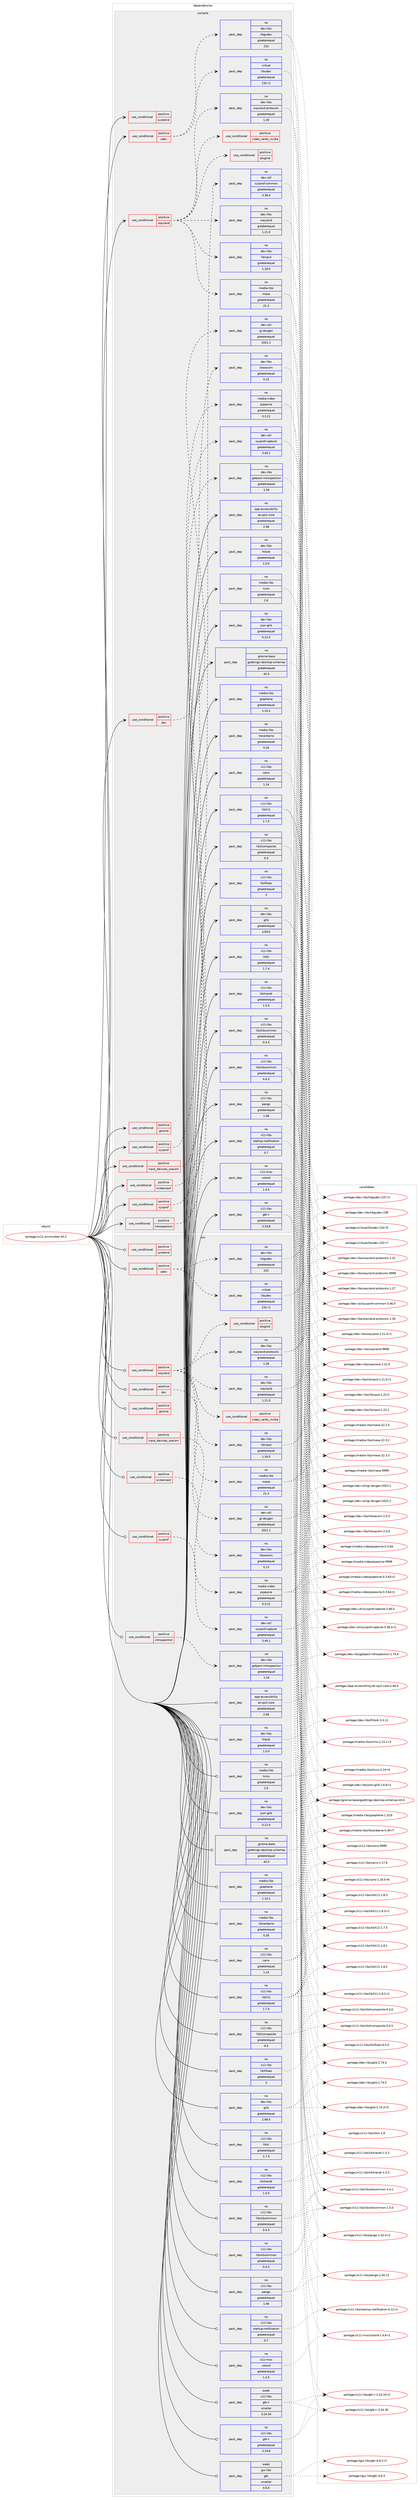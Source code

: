 digraph prolog {

# *************
# Graph options
# *************

newrank=true;
concentrate=true;
compound=true;
graph [rankdir=LR,fontname=Helvetica,fontsize=10,ranksep=1.5];#, ranksep=2.5, nodesep=0.2];
edge  [arrowhead=vee];
node  [fontname=Helvetica,fontsize=10];

# **********
# The ebuild
# **********

subgraph cluster_leftcol {
color=gray;
rank=same;
label=<<i>ebuild</i>>;
id [label="portage://x11-wm/mutter-43.2", color=red, width=4, href="../x11-wm/mutter-43.2.svg"];
}

# ****************
# The dependencies
# ****************

subgraph cluster_midcol {
color=gray;
label=<<i>dependencies</i>>;
subgraph cluster_compile {
fillcolor="#eeeeee";
style=filled;
label=<<i>compile</i>>;
subgraph cond6356 {
dependency10391 [label=<<TABLE BORDER="0" CELLBORDER="1" CELLSPACING="0" CELLPADDING="4"><TR><TD ROWSPAN="3" CELLPADDING="10">use_conditional</TD></TR><TR><TD>positive</TD></TR><TR><TD>doc</TD></TR></TABLE>>, shape=none, color=red];
subgraph pack3894 {
dependency10392 [label=<<TABLE BORDER="0" CELLBORDER="1" CELLSPACING="0" CELLPADDING="4" WIDTH="220"><TR><TD ROWSPAN="6" CELLPADDING="30">pack_dep</TD></TR><TR><TD WIDTH="110">no</TD></TR><TR><TD>dev-util</TD></TR><TR><TD>gi-docgen</TD></TR><TR><TD>greaterequal</TD></TR><TR><TD>2021.1</TD></TR></TABLE>>, shape=none, color=blue];
}
dependency10391:e -> dependency10392:w [weight=20,style="dashed",arrowhead="vee"];
}
id:e -> dependency10391:w [weight=20,style="solid",arrowhead="vee"];
subgraph cond6357 {
dependency10393 [label=<<TABLE BORDER="0" CELLBORDER="1" CELLSPACING="0" CELLPADDING="4"><TR><TD ROWSPAN="3" CELLPADDING="10">use_conditional</TD></TR><TR><TD>positive</TD></TR><TR><TD>gnome</TD></TR></TABLE>>, shape=none, color=red];
# *** BEGIN UNKNOWN DEPENDENCY TYPE (TODO) ***
# dependency10393 -> package_dependency(portage://x11-wm/mutter-43.2,install,no,gnome-base,gnome-desktop,none,[,,],[slot(3),equal],[])
# *** END UNKNOWN DEPENDENCY TYPE (TODO) ***

}
id:e -> dependency10393:w [weight=20,style="solid",arrowhead="vee"];
subgraph cond6358 {
dependency10394 [label=<<TABLE BORDER="0" CELLBORDER="1" CELLSPACING="0" CELLPADDING="4"><TR><TD ROWSPAN="3" CELLPADDING="10">use_conditional</TD></TR><TR><TD>positive</TD></TR><TR><TD>input_devices_wacom</TD></TR></TABLE>>, shape=none, color=red];
subgraph pack3895 {
dependency10395 [label=<<TABLE BORDER="0" CELLBORDER="1" CELLSPACING="0" CELLPADDING="4" WIDTH="220"><TR><TD ROWSPAN="6" CELLPADDING="30">pack_dep</TD></TR><TR><TD WIDTH="110">no</TD></TR><TR><TD>dev-libs</TD></TR><TR><TD>libwacom</TD></TR><TR><TD>greaterequal</TD></TR><TR><TD>0.13</TD></TR></TABLE>>, shape=none, color=blue];
}
dependency10394:e -> dependency10395:w [weight=20,style="dashed",arrowhead="vee"];
}
id:e -> dependency10394:w [weight=20,style="solid",arrowhead="vee"];
subgraph cond6359 {
dependency10396 [label=<<TABLE BORDER="0" CELLBORDER="1" CELLSPACING="0" CELLPADDING="4"><TR><TD ROWSPAN="3" CELLPADDING="10">use_conditional</TD></TR><TR><TD>positive</TD></TR><TR><TD>introspection</TD></TR></TABLE>>, shape=none, color=red];
subgraph pack3896 {
dependency10397 [label=<<TABLE BORDER="0" CELLBORDER="1" CELLSPACING="0" CELLPADDING="4" WIDTH="220"><TR><TD ROWSPAN="6" CELLPADDING="30">pack_dep</TD></TR><TR><TD WIDTH="110">no</TD></TR><TR><TD>dev-libs</TD></TR><TR><TD>gobject-introspection</TD></TR><TR><TD>greaterequal</TD></TR><TR><TD>1.54</TD></TR></TABLE>>, shape=none, color=blue];
}
dependency10396:e -> dependency10397:w [weight=20,style="dashed",arrowhead="vee"];
}
id:e -> dependency10396:w [weight=20,style="solid",arrowhead="vee"];
subgraph cond6360 {
dependency10398 [label=<<TABLE BORDER="0" CELLBORDER="1" CELLSPACING="0" CELLPADDING="4"><TR><TD ROWSPAN="3" CELLPADDING="10">use_conditional</TD></TR><TR><TD>positive</TD></TR><TR><TD>screencast</TD></TR></TABLE>>, shape=none, color=red];
subgraph pack3897 {
dependency10399 [label=<<TABLE BORDER="0" CELLBORDER="1" CELLSPACING="0" CELLPADDING="4" WIDTH="220"><TR><TD ROWSPAN="6" CELLPADDING="30">pack_dep</TD></TR><TR><TD WIDTH="110">no</TD></TR><TR><TD>media-video</TD></TR><TR><TD>pipewire</TD></TR><TR><TD>greaterequal</TD></TR><TR><TD>0.3.21</TD></TR></TABLE>>, shape=none, color=blue];
}
dependency10398:e -> dependency10399:w [weight=20,style="dashed",arrowhead="vee"];
}
id:e -> dependency10398:w [weight=20,style="solid",arrowhead="vee"];
subgraph cond6361 {
dependency10400 [label=<<TABLE BORDER="0" CELLBORDER="1" CELLSPACING="0" CELLPADDING="4"><TR><TD ROWSPAN="3" CELLPADDING="10">use_conditional</TD></TR><TR><TD>positive</TD></TR><TR><TD>sysprof</TD></TR></TABLE>>, shape=none, color=red];
subgraph pack3898 {
dependency10401 [label=<<TABLE BORDER="0" CELLBORDER="1" CELLSPACING="0" CELLPADDING="4" WIDTH="220"><TR><TD ROWSPAN="6" CELLPADDING="30">pack_dep</TD></TR><TR><TD WIDTH="110">no</TD></TR><TR><TD>dev-util</TD></TR><TR><TD>sysprof-capture</TD></TR><TR><TD>greaterequal</TD></TR><TR><TD>3.40.1</TD></TR></TABLE>>, shape=none, color=blue];
}
dependency10400:e -> dependency10401:w [weight=20,style="dashed",arrowhead="vee"];
}
id:e -> dependency10400:w [weight=20,style="solid",arrowhead="vee"];
subgraph cond6362 {
dependency10402 [label=<<TABLE BORDER="0" CELLBORDER="1" CELLSPACING="0" CELLPADDING="4"><TR><TD ROWSPAN="3" CELLPADDING="10">use_conditional</TD></TR><TR><TD>positive</TD></TR><TR><TD>sysprof</TD></TR></TABLE>>, shape=none, color=red];
subgraph pack3899 {
dependency10403 [label=<<TABLE BORDER="0" CELLBORDER="1" CELLSPACING="0" CELLPADDING="4" WIDTH="220"><TR><TD ROWSPAN="6" CELLPADDING="30">pack_dep</TD></TR><TR><TD WIDTH="110">no</TD></TR><TR><TD>dev-util</TD></TR><TR><TD>sysprof-common</TD></TR><TR><TD>greaterequal</TD></TR><TR><TD>3.38.0</TD></TR></TABLE>>, shape=none, color=blue];
}
dependency10402:e -> dependency10403:w [weight=20,style="dashed",arrowhead="vee"];
}
id:e -> dependency10402:w [weight=20,style="solid",arrowhead="vee"];
subgraph cond6363 {
dependency10404 [label=<<TABLE BORDER="0" CELLBORDER="1" CELLSPACING="0" CELLPADDING="4"><TR><TD ROWSPAN="3" CELLPADDING="10">use_conditional</TD></TR><TR><TD>positive</TD></TR><TR><TD>systemd</TD></TR></TABLE>>, shape=none, color=red];
# *** BEGIN UNKNOWN DEPENDENCY TYPE (TODO) ***
# dependency10404 -> package_dependency(portage://x11-wm/mutter-43.2,install,no,sys-apps,systemd,none,[,,],[],[])
# *** END UNKNOWN DEPENDENCY TYPE (TODO) ***

}
id:e -> dependency10404:w [weight=20,style="solid",arrowhead="vee"];
subgraph cond6364 {
dependency10405 [label=<<TABLE BORDER="0" CELLBORDER="1" CELLSPACING="0" CELLPADDING="4"><TR><TD ROWSPAN="3" CELLPADDING="10">use_conditional</TD></TR><TR><TD>positive</TD></TR><TR><TD>udev</TD></TR></TABLE>>, shape=none, color=red];
subgraph pack3900 {
dependency10406 [label=<<TABLE BORDER="0" CELLBORDER="1" CELLSPACING="0" CELLPADDING="4" WIDTH="220"><TR><TD ROWSPAN="6" CELLPADDING="30">pack_dep</TD></TR><TR><TD WIDTH="110">no</TD></TR><TR><TD>dev-libs</TD></TR><TR><TD>libgudev</TD></TR><TR><TD>greaterequal</TD></TR><TR><TD>232</TD></TR></TABLE>>, shape=none, color=blue];
}
dependency10405:e -> dependency10406:w [weight=20,style="dashed",arrowhead="vee"];
subgraph pack3901 {
dependency10407 [label=<<TABLE BORDER="0" CELLBORDER="1" CELLSPACING="0" CELLPADDING="4" WIDTH="220"><TR><TD ROWSPAN="6" CELLPADDING="30">pack_dep</TD></TR><TR><TD WIDTH="110">no</TD></TR><TR><TD>virtual</TD></TR><TR><TD>libudev</TD></TR><TR><TD>greaterequal</TD></TR><TR><TD>232-r1</TD></TR></TABLE>>, shape=none, color=blue];
}
dependency10405:e -> dependency10407:w [weight=20,style="dashed",arrowhead="vee"];
}
id:e -> dependency10405:w [weight=20,style="solid",arrowhead="vee"];
subgraph cond6365 {
dependency10408 [label=<<TABLE BORDER="0" CELLBORDER="1" CELLSPACING="0" CELLPADDING="4"><TR><TD ROWSPAN="3" CELLPADDING="10">use_conditional</TD></TR><TR><TD>positive</TD></TR><TR><TD>wayland</TD></TR></TABLE>>, shape=none, color=red];
subgraph pack3902 {
dependency10409 [label=<<TABLE BORDER="0" CELLBORDER="1" CELLSPACING="0" CELLPADDING="4" WIDTH="220"><TR><TD ROWSPAN="6" CELLPADDING="30">pack_dep</TD></TR><TR><TD WIDTH="110">no</TD></TR><TR><TD>dev-libs</TD></TR><TR><TD>wayland-protocols</TD></TR><TR><TD>greaterequal</TD></TR><TR><TD>1.26</TD></TR></TABLE>>, shape=none, color=blue];
}
dependency10408:e -> dependency10409:w [weight=20,style="dashed",arrowhead="vee"];
subgraph pack3903 {
dependency10410 [label=<<TABLE BORDER="0" CELLBORDER="1" CELLSPACING="0" CELLPADDING="4" WIDTH="220"><TR><TD ROWSPAN="6" CELLPADDING="30">pack_dep</TD></TR><TR><TD WIDTH="110">no</TD></TR><TR><TD>dev-libs</TD></TR><TR><TD>wayland</TD></TR><TR><TD>greaterequal</TD></TR><TR><TD>1.21.0</TD></TR></TABLE>>, shape=none, color=blue];
}
dependency10408:e -> dependency10410:w [weight=20,style="dashed",arrowhead="vee"];
# *** BEGIN UNKNOWN DEPENDENCY TYPE (TODO) ***
# dependency10408 -> package_dependency(portage://x11-wm/mutter-43.2,install,no,x11-libs,libdrm,none,[,,],[],[])
# *** END UNKNOWN DEPENDENCY TYPE (TODO) ***

subgraph pack3904 {
dependency10411 [label=<<TABLE BORDER="0" CELLBORDER="1" CELLSPACING="0" CELLPADDING="4" WIDTH="220"><TR><TD ROWSPAN="6" CELLPADDING="30">pack_dep</TD></TR><TR><TD WIDTH="110">no</TD></TR><TR><TD>media-libs</TD></TR><TR><TD>mesa</TD></TR><TR><TD>greaterequal</TD></TR><TR><TD>21.3</TD></TR></TABLE>>, shape=none, color=blue];
}
dependency10408:e -> dependency10411:w [weight=20,style="dashed",arrowhead="vee"];
subgraph pack3905 {
dependency10412 [label=<<TABLE BORDER="0" CELLBORDER="1" CELLSPACING="0" CELLPADDING="4" WIDTH="220"><TR><TD ROWSPAN="6" CELLPADDING="30">pack_dep</TD></TR><TR><TD WIDTH="110">no</TD></TR><TR><TD>dev-libs</TD></TR><TR><TD>libinput</TD></TR><TR><TD>greaterequal</TD></TR><TR><TD>1.18.0</TD></TR></TABLE>>, shape=none, color=blue];
}
dependency10408:e -> dependency10412:w [weight=20,style="dashed",arrowhead="vee"];
subgraph cond6366 {
dependency10413 [label=<<TABLE BORDER="0" CELLBORDER="1" CELLSPACING="0" CELLPADDING="4"><TR><TD ROWSPAN="3" CELLPADDING="10">use_conditional</TD></TR><TR><TD>positive</TD></TR><TR><TD>elogind</TD></TR></TABLE>>, shape=none, color=red];
# *** BEGIN UNKNOWN DEPENDENCY TYPE (TODO) ***
# dependency10413 -> package_dependency(portage://x11-wm/mutter-43.2,install,no,sys-auth,elogind,none,[,,],[],[])
# *** END UNKNOWN DEPENDENCY TYPE (TODO) ***

}
dependency10408:e -> dependency10413:w [weight=20,style="dashed",arrowhead="vee"];
# *** BEGIN UNKNOWN DEPENDENCY TYPE (TODO) ***
# dependency10408 -> package_dependency(portage://x11-wm/mutter-43.2,install,no,x11-base,xwayland,none,[,,],[],[])
# *** END UNKNOWN DEPENDENCY TYPE (TODO) ***

subgraph cond6367 {
dependency10414 [label=<<TABLE BORDER="0" CELLBORDER="1" CELLSPACING="0" CELLPADDING="4"><TR><TD ROWSPAN="3" CELLPADDING="10">use_conditional</TD></TR><TR><TD>positive</TD></TR><TR><TD>video_cards_nvidia</TD></TR></TABLE>>, shape=none, color=red];
# *** BEGIN UNKNOWN DEPENDENCY TYPE (TODO) ***
# dependency10414 -> package_dependency(portage://x11-wm/mutter-43.2,install,no,gui-libs,egl-wayland,none,[,,],[],[])
# *** END UNKNOWN DEPENDENCY TYPE (TODO) ***

}
dependency10408:e -> dependency10414:w [weight=20,style="dashed",arrowhead="vee"];
}
id:e -> dependency10408:w [weight=20,style="solid",arrowhead="vee"];
subgraph pack3906 {
dependency10415 [label=<<TABLE BORDER="0" CELLBORDER="1" CELLSPACING="0" CELLPADDING="4" WIDTH="220"><TR><TD ROWSPAN="6" CELLPADDING="30">pack_dep</TD></TR><TR><TD WIDTH="110">no</TD></TR><TR><TD>app-accessibility</TD></TR><TR><TD>at-spi2-core</TD></TR><TR><TD>greaterequal</TD></TR><TR><TD>2.46</TD></TR></TABLE>>, shape=none, color=blue];
}
id:e -> dependency10415:w [weight=20,style="solid",arrowhead="vee"];
subgraph pack3907 {
dependency10416 [label=<<TABLE BORDER="0" CELLBORDER="1" CELLSPACING="0" CELLPADDING="4" WIDTH="220"><TR><TD ROWSPAN="6" CELLPADDING="30">pack_dep</TD></TR><TR><TD WIDTH="110">no</TD></TR><TR><TD>dev-libs</TD></TR><TR><TD>fribidi</TD></TR><TR><TD>greaterequal</TD></TR><TR><TD>1.0.0</TD></TR></TABLE>>, shape=none, color=blue];
}
id:e -> dependency10416:w [weight=20,style="solid",arrowhead="vee"];
subgraph pack3908 {
dependency10417 [label=<<TABLE BORDER="0" CELLBORDER="1" CELLSPACING="0" CELLPADDING="4" WIDTH="220"><TR><TD ROWSPAN="6" CELLPADDING="30">pack_dep</TD></TR><TR><TD WIDTH="110">no</TD></TR><TR><TD>dev-libs</TD></TR><TR><TD>glib</TD></TR><TR><TD>greaterequal</TD></TR><TR><TD>2.69.0</TD></TR></TABLE>>, shape=none, color=blue];
}
id:e -> dependency10417:w [weight=20,style="solid",arrowhead="vee"];
subgraph pack3909 {
dependency10418 [label=<<TABLE BORDER="0" CELLBORDER="1" CELLSPACING="0" CELLPADDING="4" WIDTH="220"><TR><TD ROWSPAN="6" CELLPADDING="30">pack_dep</TD></TR><TR><TD WIDTH="110">no</TD></TR><TR><TD>dev-libs</TD></TR><TR><TD>json-glib</TD></TR><TR><TD>greaterequal</TD></TR><TR><TD>0.12.0</TD></TR></TABLE>>, shape=none, color=blue];
}
id:e -> dependency10418:w [weight=20,style="solid",arrowhead="vee"];
# *** BEGIN UNKNOWN DEPENDENCY TYPE (TODO) ***
# id -> package_dependency(portage://x11-wm/mutter-43.2,install,no,gnome-base,gnome-settings-daemon,none,[,,],[],[])
# *** END UNKNOWN DEPENDENCY TYPE (TODO) ***

subgraph pack3910 {
dependency10419 [label=<<TABLE BORDER="0" CELLBORDER="1" CELLSPACING="0" CELLPADDING="4" WIDTH="220"><TR><TD ROWSPAN="6" CELLPADDING="30">pack_dep</TD></TR><TR><TD WIDTH="110">no</TD></TR><TR><TD>gnome-base</TD></TR><TR><TD>gsettings-desktop-schemas</TD></TR><TR><TD>greaterequal</TD></TR><TR><TD>42.0</TD></TR></TABLE>>, shape=none, color=blue];
}
id:e -> dependency10419:w [weight=20,style="solid",arrowhead="vee"];
subgraph pack3911 {
dependency10420 [label=<<TABLE BORDER="0" CELLBORDER="1" CELLSPACING="0" CELLPADDING="4" WIDTH="220"><TR><TD ROWSPAN="6" CELLPADDING="30">pack_dep</TD></TR><TR><TD WIDTH="110">no</TD></TR><TR><TD>media-libs</TD></TR><TR><TD>graphene</TD></TR><TR><TD>greaterequal</TD></TR><TR><TD>1.10.2</TD></TR></TABLE>>, shape=none, color=blue];
}
id:e -> dependency10420:w [weight=20,style="solid",arrowhead="vee"];
subgraph pack3912 {
dependency10421 [label=<<TABLE BORDER="0" CELLBORDER="1" CELLSPACING="0" CELLPADDING="4" WIDTH="220"><TR><TD ROWSPAN="6" CELLPADDING="30">pack_dep</TD></TR><TR><TD WIDTH="110">no</TD></TR><TR><TD>media-libs</TD></TR><TR><TD>lcms</TD></TR><TR><TD>greaterequal</TD></TR><TR><TD>2.6</TD></TR></TABLE>>, shape=none, color=blue];
}
id:e -> dependency10421:w [weight=20,style="solid",arrowhead="vee"];
subgraph pack3913 {
dependency10422 [label=<<TABLE BORDER="0" CELLBORDER="1" CELLSPACING="0" CELLPADDING="4" WIDTH="220"><TR><TD ROWSPAN="6" CELLPADDING="30">pack_dep</TD></TR><TR><TD WIDTH="110">no</TD></TR><TR><TD>media-libs</TD></TR><TR><TD>libcanberra</TD></TR><TR><TD>greaterequal</TD></TR><TR><TD>0.26</TD></TR></TABLE>>, shape=none, color=blue];
}
id:e -> dependency10422:w [weight=20,style="solid",arrowhead="vee"];
# *** BEGIN UNKNOWN DEPENDENCY TYPE (TODO) ***
# id -> package_dependency(portage://x11-wm/mutter-43.2,install,no,media-libs,libglvnd,none,[,,],[],[use(enable(X),none)])
# *** END UNKNOWN DEPENDENCY TYPE (TODO) ***

# *** BEGIN UNKNOWN DEPENDENCY TYPE (TODO) ***
# id -> package_dependency(portage://x11-wm/mutter-43.2,install,no,sys-apps,dbus,none,[,,],[],[])
# *** END UNKNOWN DEPENDENCY TYPE (TODO) ***

# *** BEGIN UNKNOWN DEPENDENCY TYPE (TODO) ***
# id -> package_dependency(portage://x11-wm/mutter-43.2,install,no,x11-base,xorg-proto,none,[,,],[],[])
# *** END UNKNOWN DEPENDENCY TYPE (TODO) ***

subgraph pack3914 {
dependency10423 [label=<<TABLE BORDER="0" CELLBORDER="1" CELLSPACING="0" CELLPADDING="4" WIDTH="220"><TR><TD ROWSPAN="6" CELLPADDING="30">pack_dep</TD></TR><TR><TD WIDTH="110">no</TD></TR><TR><TD>x11-libs</TD></TR><TR><TD>cairo</TD></TR><TR><TD>greaterequal</TD></TR><TR><TD>1.14</TD></TR></TABLE>>, shape=none, color=blue];
}
id:e -> dependency10423:w [weight=20,style="solid",arrowhead="vee"];
# *** BEGIN UNKNOWN DEPENDENCY TYPE (TODO) ***
# id -> package_dependency(portage://x11-wm/mutter-43.2,install,no,x11-libs,gdk-pixbuf,none,[,,],[slot(2)],[])
# *** END UNKNOWN DEPENDENCY TYPE (TODO) ***

subgraph pack3915 {
dependency10424 [label=<<TABLE BORDER="0" CELLBORDER="1" CELLSPACING="0" CELLPADDING="4" WIDTH="220"><TR><TD ROWSPAN="6" CELLPADDING="30">pack_dep</TD></TR><TR><TD WIDTH="110">no</TD></TR><TR><TD>x11-libs</TD></TR><TR><TD>gtk+</TD></TR><TR><TD>greaterequal</TD></TR><TR><TD>3.19.8</TD></TR></TABLE>>, shape=none, color=blue];
}
id:e -> dependency10424:w [weight=20,style="solid",arrowhead="vee"];
# *** BEGIN UNKNOWN DEPENDENCY TYPE (TODO) ***
# id -> package_dependency(portage://x11-wm/mutter-43.2,install,no,x11-libs,libICE,none,[,,],[],[])
# *** END UNKNOWN DEPENDENCY TYPE (TODO) ***

# *** BEGIN UNKNOWN DEPENDENCY TYPE (TODO) ***
# id -> package_dependency(portage://x11-wm/mutter-43.2,install,no,x11-libs,libSM,none,[,,],[],[])
# *** END UNKNOWN DEPENDENCY TYPE (TODO) ***

subgraph pack3916 {
dependency10425 [label=<<TABLE BORDER="0" CELLBORDER="1" CELLSPACING="0" CELLPADDING="4" WIDTH="220"><TR><TD ROWSPAN="6" CELLPADDING="30">pack_dep</TD></TR><TR><TD WIDTH="110">no</TD></TR><TR><TD>x11-libs</TD></TR><TR><TD>libX11</TD></TR><TR><TD>greaterequal</TD></TR><TR><TD>1.7.0</TD></TR></TABLE>>, shape=none, color=blue];
}
id:e -> dependency10425:w [weight=20,style="solid",arrowhead="vee"];
# *** BEGIN UNKNOWN DEPENDENCY TYPE (TODO) ***
# id -> package_dependency(portage://x11-wm/mutter-43.2,install,no,x11-libs,libXau,none,[,,],[],[])
# *** END UNKNOWN DEPENDENCY TYPE (TODO) ***

subgraph pack3917 {
dependency10426 [label=<<TABLE BORDER="0" CELLBORDER="1" CELLSPACING="0" CELLPADDING="4" WIDTH="220"><TR><TD ROWSPAN="6" CELLPADDING="30">pack_dep</TD></TR><TR><TD WIDTH="110">no</TD></TR><TR><TD>x11-libs</TD></TR><TR><TD>libXcomposite</TD></TR><TR><TD>greaterequal</TD></TR><TR><TD>0.4</TD></TR></TABLE>>, shape=none, color=blue];
}
id:e -> dependency10426:w [weight=20,style="solid",arrowhead="vee"];
# *** BEGIN UNKNOWN DEPENDENCY TYPE (TODO) ***
# id -> package_dependency(portage://x11-wm/mutter-43.2,install,no,x11-libs,libXcursor,none,[,,],[],[])
# *** END UNKNOWN DEPENDENCY TYPE (TODO) ***

# *** BEGIN UNKNOWN DEPENDENCY TYPE (TODO) ***
# id -> package_dependency(portage://x11-wm/mutter-43.2,install,no,x11-libs,libXdamage,none,[,,],[],[])
# *** END UNKNOWN DEPENDENCY TYPE (TODO) ***

# *** BEGIN UNKNOWN DEPENDENCY TYPE (TODO) ***
# id -> package_dependency(portage://x11-wm/mutter-43.2,install,no,x11-libs,libXext,none,[,,],[],[])
# *** END UNKNOWN DEPENDENCY TYPE (TODO) ***

subgraph pack3918 {
dependency10427 [label=<<TABLE BORDER="0" CELLBORDER="1" CELLSPACING="0" CELLPADDING="4" WIDTH="220"><TR><TD ROWSPAN="6" CELLPADDING="30">pack_dep</TD></TR><TR><TD WIDTH="110">no</TD></TR><TR><TD>x11-libs</TD></TR><TR><TD>libXfixes</TD></TR><TR><TD>greaterequal</TD></TR><TR><TD>3</TD></TR></TABLE>>, shape=none, color=blue];
}
id:e -> dependency10427:w [weight=20,style="solid",arrowhead="vee"];
subgraph pack3919 {
dependency10428 [label=<<TABLE BORDER="0" CELLBORDER="1" CELLSPACING="0" CELLPADDING="4" WIDTH="220"><TR><TD ROWSPAN="6" CELLPADDING="30">pack_dep</TD></TR><TR><TD WIDTH="110">no</TD></TR><TR><TD>x11-libs</TD></TR><TR><TD>libXi</TD></TR><TR><TD>greaterequal</TD></TR><TR><TD>1.7.4</TD></TR></TABLE>>, shape=none, color=blue];
}
id:e -> dependency10428:w [weight=20,style="solid",arrowhead="vee"];
# *** BEGIN UNKNOWN DEPENDENCY TYPE (TODO) ***
# id -> package_dependency(portage://x11-wm/mutter-43.2,install,no,x11-libs,libXinerama,none,[,,],[],[])
# *** END UNKNOWN DEPENDENCY TYPE (TODO) ***

subgraph pack3920 {
dependency10429 [label=<<TABLE BORDER="0" CELLBORDER="1" CELLSPACING="0" CELLPADDING="4" WIDTH="220"><TR><TD ROWSPAN="6" CELLPADDING="30">pack_dep</TD></TR><TR><TD WIDTH="110">no</TD></TR><TR><TD>x11-libs</TD></TR><TR><TD>libXrandr</TD></TR><TR><TD>greaterequal</TD></TR><TR><TD>1.5.0</TD></TR></TABLE>>, shape=none, color=blue];
}
id:e -> dependency10429:w [weight=20,style="solid",arrowhead="vee"];
# *** BEGIN UNKNOWN DEPENDENCY TYPE (TODO) ***
# id -> package_dependency(portage://x11-wm/mutter-43.2,install,no,x11-libs,libXrender,none,[,,],[],[])
# *** END UNKNOWN DEPENDENCY TYPE (TODO) ***

# *** BEGIN UNKNOWN DEPENDENCY TYPE (TODO) ***
# id -> package_dependency(portage://x11-wm/mutter-43.2,install,no,x11-libs,libXtst,none,[,,],[],[])
# *** END UNKNOWN DEPENDENCY TYPE (TODO) ***

# *** BEGIN UNKNOWN DEPENDENCY TYPE (TODO) ***
# id -> package_dependency(portage://x11-wm/mutter-43.2,install,no,x11-libs,libxcb,none,[,,],any_same_slot,[])
# *** END UNKNOWN DEPENDENCY TYPE (TODO) ***

subgraph pack3921 {
dependency10430 [label=<<TABLE BORDER="0" CELLBORDER="1" CELLSPACING="0" CELLPADDING="4" WIDTH="220"><TR><TD ROWSPAN="6" CELLPADDING="30">pack_dep</TD></TR><TR><TD WIDTH="110">no</TD></TR><TR><TD>x11-libs</TD></TR><TR><TD>libxkbcommon</TD></TR><TR><TD>greaterequal</TD></TR><TR><TD>0.4.3</TD></TR></TABLE>>, shape=none, color=blue];
}
id:e -> dependency10430:w [weight=20,style="solid",arrowhead="vee"];
subgraph pack3922 {
dependency10431 [label=<<TABLE BORDER="0" CELLBORDER="1" CELLSPACING="0" CELLPADDING="4" WIDTH="220"><TR><TD ROWSPAN="6" CELLPADDING="30">pack_dep</TD></TR><TR><TD WIDTH="110">no</TD></TR><TR><TD>x11-libs</TD></TR><TR><TD>libxkbcommon</TD></TR><TR><TD>greaterequal</TD></TR><TR><TD>0.4.3</TD></TR></TABLE>>, shape=none, color=blue];
}
id:e -> dependency10431:w [weight=20,style="solid",arrowhead="vee"];
# *** BEGIN UNKNOWN DEPENDENCY TYPE (TODO) ***
# id -> package_dependency(portage://x11-wm/mutter-43.2,install,no,x11-libs,libxkbfile,none,[,,],[],[])
# *** END UNKNOWN DEPENDENCY TYPE (TODO) ***

subgraph pack3923 {
dependency10432 [label=<<TABLE BORDER="0" CELLBORDER="1" CELLSPACING="0" CELLPADDING="4" WIDTH="220"><TR><TD ROWSPAN="6" CELLPADDING="30">pack_dep</TD></TR><TR><TD WIDTH="110">no</TD></TR><TR><TD>x11-libs</TD></TR><TR><TD>pango</TD></TR><TR><TD>greaterequal</TD></TR><TR><TD>1.46</TD></TR></TABLE>>, shape=none, color=blue];
}
id:e -> dependency10432:w [weight=20,style="solid",arrowhead="vee"];
subgraph pack3924 {
dependency10433 [label=<<TABLE BORDER="0" CELLBORDER="1" CELLSPACING="0" CELLPADDING="4" WIDTH="220"><TR><TD ROWSPAN="6" CELLPADDING="30">pack_dep</TD></TR><TR><TD WIDTH="110">no</TD></TR><TR><TD>x11-libs</TD></TR><TR><TD>startup-notification</TD></TR><TR><TD>greaterequal</TD></TR><TR><TD>0.7</TD></TR></TABLE>>, shape=none, color=blue];
}
id:e -> dependency10433:w [weight=20,style="solid",arrowhead="vee"];
subgraph pack3925 {
dependency10434 [label=<<TABLE BORDER="0" CELLBORDER="1" CELLSPACING="0" CELLPADDING="4" WIDTH="220"><TR><TD ROWSPAN="6" CELLPADDING="30">pack_dep</TD></TR><TR><TD WIDTH="110">no</TD></TR><TR><TD>x11-misc</TD></TR><TR><TD>colord</TD></TR><TR><TD>greaterequal</TD></TR><TR><TD>1.4.5</TD></TR></TABLE>>, shape=none, color=blue];
}
id:e -> dependency10434:w [weight=20,style="solid",arrowhead="vee"];
# *** BEGIN UNKNOWN DEPENDENCY TYPE (TODO) ***
# id -> package_dependency(portage://x11-wm/mutter-43.2,install,no,x11-misc,xkeyboard-config,none,[,,],[],[])
# *** END UNKNOWN DEPENDENCY TYPE (TODO) ***

}
subgraph cluster_compileandrun {
fillcolor="#eeeeee";
style=filled;
label=<<i>compile and run</i>>;
}
subgraph cluster_run {
fillcolor="#eeeeee";
style=filled;
label=<<i>run</i>>;
subgraph cond6368 {
dependency10435 [label=<<TABLE BORDER="0" CELLBORDER="1" CELLSPACING="0" CELLPADDING="4"><TR><TD ROWSPAN="3" CELLPADDING="10">use_conditional</TD></TR><TR><TD>positive</TD></TR><TR><TD>doc</TD></TR></TABLE>>, shape=none, color=red];
subgraph pack3926 {
dependency10436 [label=<<TABLE BORDER="0" CELLBORDER="1" CELLSPACING="0" CELLPADDING="4" WIDTH="220"><TR><TD ROWSPAN="6" CELLPADDING="30">pack_dep</TD></TR><TR><TD WIDTH="110">no</TD></TR><TR><TD>dev-util</TD></TR><TR><TD>gi-docgen</TD></TR><TR><TD>greaterequal</TD></TR><TR><TD>2021.1</TD></TR></TABLE>>, shape=none, color=blue];
}
dependency10435:e -> dependency10436:w [weight=20,style="dashed",arrowhead="vee"];
}
id:e -> dependency10435:w [weight=20,style="solid",arrowhead="odot"];
subgraph cond6369 {
dependency10437 [label=<<TABLE BORDER="0" CELLBORDER="1" CELLSPACING="0" CELLPADDING="4"><TR><TD ROWSPAN="3" CELLPADDING="10">use_conditional</TD></TR><TR><TD>positive</TD></TR><TR><TD>gnome</TD></TR></TABLE>>, shape=none, color=red];
# *** BEGIN UNKNOWN DEPENDENCY TYPE (TODO) ***
# dependency10437 -> package_dependency(portage://x11-wm/mutter-43.2,run,no,gnome-base,gnome-desktop,none,[,,],[slot(3),equal],[])
# *** END UNKNOWN DEPENDENCY TYPE (TODO) ***

}
id:e -> dependency10437:w [weight=20,style="solid",arrowhead="odot"];
subgraph cond6370 {
dependency10438 [label=<<TABLE BORDER="0" CELLBORDER="1" CELLSPACING="0" CELLPADDING="4"><TR><TD ROWSPAN="3" CELLPADDING="10">use_conditional</TD></TR><TR><TD>positive</TD></TR><TR><TD>input_devices_wacom</TD></TR></TABLE>>, shape=none, color=red];
subgraph pack3927 {
dependency10439 [label=<<TABLE BORDER="0" CELLBORDER="1" CELLSPACING="0" CELLPADDING="4" WIDTH="220"><TR><TD ROWSPAN="6" CELLPADDING="30">pack_dep</TD></TR><TR><TD WIDTH="110">no</TD></TR><TR><TD>dev-libs</TD></TR><TR><TD>libwacom</TD></TR><TR><TD>greaterequal</TD></TR><TR><TD>0.13</TD></TR></TABLE>>, shape=none, color=blue];
}
dependency10438:e -> dependency10439:w [weight=20,style="dashed",arrowhead="vee"];
}
id:e -> dependency10438:w [weight=20,style="solid",arrowhead="odot"];
subgraph cond6371 {
dependency10440 [label=<<TABLE BORDER="0" CELLBORDER="1" CELLSPACING="0" CELLPADDING="4"><TR><TD ROWSPAN="3" CELLPADDING="10">use_conditional</TD></TR><TR><TD>positive</TD></TR><TR><TD>introspection</TD></TR></TABLE>>, shape=none, color=red];
subgraph pack3928 {
dependency10441 [label=<<TABLE BORDER="0" CELLBORDER="1" CELLSPACING="0" CELLPADDING="4" WIDTH="220"><TR><TD ROWSPAN="6" CELLPADDING="30">pack_dep</TD></TR><TR><TD WIDTH="110">no</TD></TR><TR><TD>dev-libs</TD></TR><TR><TD>gobject-introspection</TD></TR><TR><TD>greaterequal</TD></TR><TR><TD>1.54</TD></TR></TABLE>>, shape=none, color=blue];
}
dependency10440:e -> dependency10441:w [weight=20,style="dashed",arrowhead="vee"];
}
id:e -> dependency10440:w [weight=20,style="solid",arrowhead="odot"];
subgraph cond6372 {
dependency10442 [label=<<TABLE BORDER="0" CELLBORDER="1" CELLSPACING="0" CELLPADDING="4"><TR><TD ROWSPAN="3" CELLPADDING="10">use_conditional</TD></TR><TR><TD>positive</TD></TR><TR><TD>screencast</TD></TR></TABLE>>, shape=none, color=red];
subgraph pack3929 {
dependency10443 [label=<<TABLE BORDER="0" CELLBORDER="1" CELLSPACING="0" CELLPADDING="4" WIDTH="220"><TR><TD ROWSPAN="6" CELLPADDING="30">pack_dep</TD></TR><TR><TD WIDTH="110">no</TD></TR><TR><TD>media-video</TD></TR><TR><TD>pipewire</TD></TR><TR><TD>greaterequal</TD></TR><TR><TD>0.3.21</TD></TR></TABLE>>, shape=none, color=blue];
}
dependency10442:e -> dependency10443:w [weight=20,style="dashed",arrowhead="vee"];
}
id:e -> dependency10442:w [weight=20,style="solid",arrowhead="odot"];
subgraph cond6373 {
dependency10444 [label=<<TABLE BORDER="0" CELLBORDER="1" CELLSPACING="0" CELLPADDING="4"><TR><TD ROWSPAN="3" CELLPADDING="10">use_conditional</TD></TR><TR><TD>positive</TD></TR><TR><TD>sysprof</TD></TR></TABLE>>, shape=none, color=red];
subgraph pack3930 {
dependency10445 [label=<<TABLE BORDER="0" CELLBORDER="1" CELLSPACING="0" CELLPADDING="4" WIDTH="220"><TR><TD ROWSPAN="6" CELLPADDING="30">pack_dep</TD></TR><TR><TD WIDTH="110">no</TD></TR><TR><TD>dev-util</TD></TR><TR><TD>sysprof-capture</TD></TR><TR><TD>greaterequal</TD></TR><TR><TD>3.40.1</TD></TR></TABLE>>, shape=none, color=blue];
}
dependency10444:e -> dependency10445:w [weight=20,style="dashed",arrowhead="vee"];
}
id:e -> dependency10444:w [weight=20,style="solid",arrowhead="odot"];
subgraph cond6374 {
dependency10446 [label=<<TABLE BORDER="0" CELLBORDER="1" CELLSPACING="0" CELLPADDING="4"><TR><TD ROWSPAN="3" CELLPADDING="10">use_conditional</TD></TR><TR><TD>positive</TD></TR><TR><TD>systemd</TD></TR></TABLE>>, shape=none, color=red];
# *** BEGIN UNKNOWN DEPENDENCY TYPE (TODO) ***
# dependency10446 -> package_dependency(portage://x11-wm/mutter-43.2,run,no,sys-apps,systemd,none,[,,],[],[])
# *** END UNKNOWN DEPENDENCY TYPE (TODO) ***

}
id:e -> dependency10446:w [weight=20,style="solid",arrowhead="odot"];
subgraph cond6375 {
dependency10447 [label=<<TABLE BORDER="0" CELLBORDER="1" CELLSPACING="0" CELLPADDING="4"><TR><TD ROWSPAN="3" CELLPADDING="10">use_conditional</TD></TR><TR><TD>positive</TD></TR><TR><TD>udev</TD></TR></TABLE>>, shape=none, color=red];
subgraph pack3931 {
dependency10448 [label=<<TABLE BORDER="0" CELLBORDER="1" CELLSPACING="0" CELLPADDING="4" WIDTH="220"><TR><TD ROWSPAN="6" CELLPADDING="30">pack_dep</TD></TR><TR><TD WIDTH="110">no</TD></TR><TR><TD>dev-libs</TD></TR><TR><TD>libgudev</TD></TR><TR><TD>greaterequal</TD></TR><TR><TD>232</TD></TR></TABLE>>, shape=none, color=blue];
}
dependency10447:e -> dependency10448:w [weight=20,style="dashed",arrowhead="vee"];
subgraph pack3932 {
dependency10449 [label=<<TABLE BORDER="0" CELLBORDER="1" CELLSPACING="0" CELLPADDING="4" WIDTH="220"><TR><TD ROWSPAN="6" CELLPADDING="30">pack_dep</TD></TR><TR><TD WIDTH="110">no</TD></TR><TR><TD>virtual</TD></TR><TR><TD>libudev</TD></TR><TR><TD>greaterequal</TD></TR><TR><TD>232-r1</TD></TR></TABLE>>, shape=none, color=blue];
}
dependency10447:e -> dependency10449:w [weight=20,style="dashed",arrowhead="vee"];
}
id:e -> dependency10447:w [weight=20,style="solid",arrowhead="odot"];
subgraph cond6376 {
dependency10450 [label=<<TABLE BORDER="0" CELLBORDER="1" CELLSPACING="0" CELLPADDING="4"><TR><TD ROWSPAN="3" CELLPADDING="10">use_conditional</TD></TR><TR><TD>positive</TD></TR><TR><TD>wayland</TD></TR></TABLE>>, shape=none, color=red];
subgraph pack3933 {
dependency10451 [label=<<TABLE BORDER="0" CELLBORDER="1" CELLSPACING="0" CELLPADDING="4" WIDTH="220"><TR><TD ROWSPAN="6" CELLPADDING="30">pack_dep</TD></TR><TR><TD WIDTH="110">no</TD></TR><TR><TD>dev-libs</TD></TR><TR><TD>wayland-protocols</TD></TR><TR><TD>greaterequal</TD></TR><TR><TD>1.26</TD></TR></TABLE>>, shape=none, color=blue];
}
dependency10450:e -> dependency10451:w [weight=20,style="dashed",arrowhead="vee"];
subgraph pack3934 {
dependency10452 [label=<<TABLE BORDER="0" CELLBORDER="1" CELLSPACING="0" CELLPADDING="4" WIDTH="220"><TR><TD ROWSPAN="6" CELLPADDING="30">pack_dep</TD></TR><TR><TD WIDTH="110">no</TD></TR><TR><TD>dev-libs</TD></TR><TR><TD>wayland</TD></TR><TR><TD>greaterequal</TD></TR><TR><TD>1.21.0</TD></TR></TABLE>>, shape=none, color=blue];
}
dependency10450:e -> dependency10452:w [weight=20,style="dashed",arrowhead="vee"];
# *** BEGIN UNKNOWN DEPENDENCY TYPE (TODO) ***
# dependency10450 -> package_dependency(portage://x11-wm/mutter-43.2,run,no,x11-libs,libdrm,none,[,,],[],[])
# *** END UNKNOWN DEPENDENCY TYPE (TODO) ***

subgraph pack3935 {
dependency10453 [label=<<TABLE BORDER="0" CELLBORDER="1" CELLSPACING="0" CELLPADDING="4" WIDTH="220"><TR><TD ROWSPAN="6" CELLPADDING="30">pack_dep</TD></TR><TR><TD WIDTH="110">no</TD></TR><TR><TD>media-libs</TD></TR><TR><TD>mesa</TD></TR><TR><TD>greaterequal</TD></TR><TR><TD>21.3</TD></TR></TABLE>>, shape=none, color=blue];
}
dependency10450:e -> dependency10453:w [weight=20,style="dashed",arrowhead="vee"];
subgraph pack3936 {
dependency10454 [label=<<TABLE BORDER="0" CELLBORDER="1" CELLSPACING="0" CELLPADDING="4" WIDTH="220"><TR><TD ROWSPAN="6" CELLPADDING="30">pack_dep</TD></TR><TR><TD WIDTH="110">no</TD></TR><TR><TD>dev-libs</TD></TR><TR><TD>libinput</TD></TR><TR><TD>greaterequal</TD></TR><TR><TD>1.18.0</TD></TR></TABLE>>, shape=none, color=blue];
}
dependency10450:e -> dependency10454:w [weight=20,style="dashed",arrowhead="vee"];
subgraph cond6377 {
dependency10455 [label=<<TABLE BORDER="0" CELLBORDER="1" CELLSPACING="0" CELLPADDING="4"><TR><TD ROWSPAN="3" CELLPADDING="10">use_conditional</TD></TR><TR><TD>positive</TD></TR><TR><TD>elogind</TD></TR></TABLE>>, shape=none, color=red];
# *** BEGIN UNKNOWN DEPENDENCY TYPE (TODO) ***
# dependency10455 -> package_dependency(portage://x11-wm/mutter-43.2,run,no,sys-auth,elogind,none,[,,],[],[])
# *** END UNKNOWN DEPENDENCY TYPE (TODO) ***

}
dependency10450:e -> dependency10455:w [weight=20,style="dashed",arrowhead="vee"];
# *** BEGIN UNKNOWN DEPENDENCY TYPE (TODO) ***
# dependency10450 -> package_dependency(portage://x11-wm/mutter-43.2,run,no,x11-base,xwayland,none,[,,],[],[])
# *** END UNKNOWN DEPENDENCY TYPE (TODO) ***

subgraph cond6378 {
dependency10456 [label=<<TABLE BORDER="0" CELLBORDER="1" CELLSPACING="0" CELLPADDING="4"><TR><TD ROWSPAN="3" CELLPADDING="10">use_conditional</TD></TR><TR><TD>positive</TD></TR><TR><TD>video_cards_nvidia</TD></TR></TABLE>>, shape=none, color=red];
# *** BEGIN UNKNOWN DEPENDENCY TYPE (TODO) ***
# dependency10456 -> package_dependency(portage://x11-wm/mutter-43.2,run,no,gui-libs,egl-wayland,none,[,,],[],[])
# *** END UNKNOWN DEPENDENCY TYPE (TODO) ***

}
dependency10450:e -> dependency10456:w [weight=20,style="dashed",arrowhead="vee"];
}
id:e -> dependency10450:w [weight=20,style="solid",arrowhead="odot"];
subgraph pack3937 {
dependency10457 [label=<<TABLE BORDER="0" CELLBORDER="1" CELLSPACING="0" CELLPADDING="4" WIDTH="220"><TR><TD ROWSPAN="6" CELLPADDING="30">pack_dep</TD></TR><TR><TD WIDTH="110">no</TD></TR><TR><TD>app-accessibility</TD></TR><TR><TD>at-spi2-core</TD></TR><TR><TD>greaterequal</TD></TR><TR><TD>2.46</TD></TR></TABLE>>, shape=none, color=blue];
}
id:e -> dependency10457:w [weight=20,style="solid",arrowhead="odot"];
subgraph pack3938 {
dependency10458 [label=<<TABLE BORDER="0" CELLBORDER="1" CELLSPACING="0" CELLPADDING="4" WIDTH="220"><TR><TD ROWSPAN="6" CELLPADDING="30">pack_dep</TD></TR><TR><TD WIDTH="110">no</TD></TR><TR><TD>dev-libs</TD></TR><TR><TD>fribidi</TD></TR><TR><TD>greaterequal</TD></TR><TR><TD>1.0.0</TD></TR></TABLE>>, shape=none, color=blue];
}
id:e -> dependency10458:w [weight=20,style="solid",arrowhead="odot"];
subgraph pack3939 {
dependency10459 [label=<<TABLE BORDER="0" CELLBORDER="1" CELLSPACING="0" CELLPADDING="4" WIDTH="220"><TR><TD ROWSPAN="6" CELLPADDING="30">pack_dep</TD></TR><TR><TD WIDTH="110">no</TD></TR><TR><TD>dev-libs</TD></TR><TR><TD>glib</TD></TR><TR><TD>greaterequal</TD></TR><TR><TD>2.69.0</TD></TR></TABLE>>, shape=none, color=blue];
}
id:e -> dependency10459:w [weight=20,style="solid",arrowhead="odot"];
subgraph pack3940 {
dependency10460 [label=<<TABLE BORDER="0" CELLBORDER="1" CELLSPACING="0" CELLPADDING="4" WIDTH="220"><TR><TD ROWSPAN="6" CELLPADDING="30">pack_dep</TD></TR><TR><TD WIDTH="110">no</TD></TR><TR><TD>dev-libs</TD></TR><TR><TD>json-glib</TD></TR><TR><TD>greaterequal</TD></TR><TR><TD>0.12.0</TD></TR></TABLE>>, shape=none, color=blue];
}
id:e -> dependency10460:w [weight=20,style="solid",arrowhead="odot"];
# *** BEGIN UNKNOWN DEPENDENCY TYPE (TODO) ***
# id -> package_dependency(portage://x11-wm/mutter-43.2,run,no,gnome-base,gnome-settings-daemon,none,[,,],[],[])
# *** END UNKNOWN DEPENDENCY TYPE (TODO) ***

subgraph pack3941 {
dependency10461 [label=<<TABLE BORDER="0" CELLBORDER="1" CELLSPACING="0" CELLPADDING="4" WIDTH="220"><TR><TD ROWSPAN="6" CELLPADDING="30">pack_dep</TD></TR><TR><TD WIDTH="110">no</TD></TR><TR><TD>gnome-base</TD></TR><TR><TD>gsettings-desktop-schemas</TD></TR><TR><TD>greaterequal</TD></TR><TR><TD>42.0</TD></TR></TABLE>>, shape=none, color=blue];
}
id:e -> dependency10461:w [weight=20,style="solid",arrowhead="odot"];
# *** BEGIN UNKNOWN DEPENDENCY TYPE (TODO) ***
# id -> package_dependency(portage://x11-wm/mutter-43.2,run,no,gnome-extra,zenity,none,[,,],[],[])
# *** END UNKNOWN DEPENDENCY TYPE (TODO) ***

subgraph pack3942 {
dependency10462 [label=<<TABLE BORDER="0" CELLBORDER="1" CELLSPACING="0" CELLPADDING="4" WIDTH="220"><TR><TD ROWSPAN="6" CELLPADDING="30">pack_dep</TD></TR><TR><TD WIDTH="110">no</TD></TR><TR><TD>media-libs</TD></TR><TR><TD>graphene</TD></TR><TR><TD>greaterequal</TD></TR><TR><TD>1.10.2</TD></TR></TABLE>>, shape=none, color=blue];
}
id:e -> dependency10462:w [weight=20,style="solid",arrowhead="odot"];
subgraph pack3943 {
dependency10463 [label=<<TABLE BORDER="0" CELLBORDER="1" CELLSPACING="0" CELLPADDING="4" WIDTH="220"><TR><TD ROWSPAN="6" CELLPADDING="30">pack_dep</TD></TR><TR><TD WIDTH="110">no</TD></TR><TR><TD>media-libs</TD></TR><TR><TD>lcms</TD></TR><TR><TD>greaterequal</TD></TR><TR><TD>2.6</TD></TR></TABLE>>, shape=none, color=blue];
}
id:e -> dependency10463:w [weight=20,style="solid",arrowhead="odot"];
subgraph pack3944 {
dependency10464 [label=<<TABLE BORDER="0" CELLBORDER="1" CELLSPACING="0" CELLPADDING="4" WIDTH="220"><TR><TD ROWSPAN="6" CELLPADDING="30">pack_dep</TD></TR><TR><TD WIDTH="110">no</TD></TR><TR><TD>media-libs</TD></TR><TR><TD>libcanberra</TD></TR><TR><TD>greaterequal</TD></TR><TR><TD>0.26</TD></TR></TABLE>>, shape=none, color=blue];
}
id:e -> dependency10464:w [weight=20,style="solid",arrowhead="odot"];
# *** BEGIN UNKNOWN DEPENDENCY TYPE (TODO) ***
# id -> package_dependency(portage://x11-wm/mutter-43.2,run,no,media-libs,libglvnd,none,[,,],[],[use(enable(X),none)])
# *** END UNKNOWN DEPENDENCY TYPE (TODO) ***

# *** BEGIN UNKNOWN DEPENDENCY TYPE (TODO) ***
# id -> package_dependency(portage://x11-wm/mutter-43.2,run,no,sys-apps,dbus,none,[,,],[],[])
# *** END UNKNOWN DEPENDENCY TYPE (TODO) ***

subgraph pack3945 {
dependency10465 [label=<<TABLE BORDER="0" CELLBORDER="1" CELLSPACING="0" CELLPADDING="4" WIDTH="220"><TR><TD ROWSPAN="6" CELLPADDING="30">pack_dep</TD></TR><TR><TD WIDTH="110">no</TD></TR><TR><TD>x11-libs</TD></TR><TR><TD>cairo</TD></TR><TR><TD>greaterequal</TD></TR><TR><TD>1.14</TD></TR></TABLE>>, shape=none, color=blue];
}
id:e -> dependency10465:w [weight=20,style="solid",arrowhead="odot"];
# *** BEGIN UNKNOWN DEPENDENCY TYPE (TODO) ***
# id -> package_dependency(portage://x11-wm/mutter-43.2,run,no,x11-libs,gdk-pixbuf,none,[,,],[slot(2)],[])
# *** END UNKNOWN DEPENDENCY TYPE (TODO) ***

subgraph pack3946 {
dependency10466 [label=<<TABLE BORDER="0" CELLBORDER="1" CELLSPACING="0" CELLPADDING="4" WIDTH="220"><TR><TD ROWSPAN="6" CELLPADDING="30">pack_dep</TD></TR><TR><TD WIDTH="110">no</TD></TR><TR><TD>x11-libs</TD></TR><TR><TD>gtk+</TD></TR><TR><TD>greaterequal</TD></TR><TR><TD>3.19.8</TD></TR></TABLE>>, shape=none, color=blue];
}
id:e -> dependency10466:w [weight=20,style="solid",arrowhead="odot"];
# *** BEGIN UNKNOWN DEPENDENCY TYPE (TODO) ***
# id -> package_dependency(portage://x11-wm/mutter-43.2,run,no,x11-libs,libICE,none,[,,],[],[])
# *** END UNKNOWN DEPENDENCY TYPE (TODO) ***

# *** BEGIN UNKNOWN DEPENDENCY TYPE (TODO) ***
# id -> package_dependency(portage://x11-wm/mutter-43.2,run,no,x11-libs,libSM,none,[,,],[],[])
# *** END UNKNOWN DEPENDENCY TYPE (TODO) ***

subgraph pack3947 {
dependency10467 [label=<<TABLE BORDER="0" CELLBORDER="1" CELLSPACING="0" CELLPADDING="4" WIDTH="220"><TR><TD ROWSPAN="6" CELLPADDING="30">pack_dep</TD></TR><TR><TD WIDTH="110">no</TD></TR><TR><TD>x11-libs</TD></TR><TR><TD>libX11</TD></TR><TR><TD>greaterequal</TD></TR><TR><TD>1.7.0</TD></TR></TABLE>>, shape=none, color=blue];
}
id:e -> dependency10467:w [weight=20,style="solid",arrowhead="odot"];
# *** BEGIN UNKNOWN DEPENDENCY TYPE (TODO) ***
# id -> package_dependency(portage://x11-wm/mutter-43.2,run,no,x11-libs,libXau,none,[,,],[],[])
# *** END UNKNOWN DEPENDENCY TYPE (TODO) ***

subgraph pack3948 {
dependency10468 [label=<<TABLE BORDER="0" CELLBORDER="1" CELLSPACING="0" CELLPADDING="4" WIDTH="220"><TR><TD ROWSPAN="6" CELLPADDING="30">pack_dep</TD></TR><TR><TD WIDTH="110">no</TD></TR><TR><TD>x11-libs</TD></TR><TR><TD>libXcomposite</TD></TR><TR><TD>greaterequal</TD></TR><TR><TD>0.4</TD></TR></TABLE>>, shape=none, color=blue];
}
id:e -> dependency10468:w [weight=20,style="solid",arrowhead="odot"];
# *** BEGIN UNKNOWN DEPENDENCY TYPE (TODO) ***
# id -> package_dependency(portage://x11-wm/mutter-43.2,run,no,x11-libs,libXcursor,none,[,,],[],[])
# *** END UNKNOWN DEPENDENCY TYPE (TODO) ***

# *** BEGIN UNKNOWN DEPENDENCY TYPE (TODO) ***
# id -> package_dependency(portage://x11-wm/mutter-43.2,run,no,x11-libs,libXdamage,none,[,,],[],[])
# *** END UNKNOWN DEPENDENCY TYPE (TODO) ***

# *** BEGIN UNKNOWN DEPENDENCY TYPE (TODO) ***
# id -> package_dependency(portage://x11-wm/mutter-43.2,run,no,x11-libs,libXext,none,[,,],[],[])
# *** END UNKNOWN DEPENDENCY TYPE (TODO) ***

subgraph pack3949 {
dependency10469 [label=<<TABLE BORDER="0" CELLBORDER="1" CELLSPACING="0" CELLPADDING="4" WIDTH="220"><TR><TD ROWSPAN="6" CELLPADDING="30">pack_dep</TD></TR><TR><TD WIDTH="110">no</TD></TR><TR><TD>x11-libs</TD></TR><TR><TD>libXfixes</TD></TR><TR><TD>greaterequal</TD></TR><TR><TD>3</TD></TR></TABLE>>, shape=none, color=blue];
}
id:e -> dependency10469:w [weight=20,style="solid",arrowhead="odot"];
subgraph pack3950 {
dependency10470 [label=<<TABLE BORDER="0" CELLBORDER="1" CELLSPACING="0" CELLPADDING="4" WIDTH="220"><TR><TD ROWSPAN="6" CELLPADDING="30">pack_dep</TD></TR><TR><TD WIDTH="110">no</TD></TR><TR><TD>x11-libs</TD></TR><TR><TD>libXi</TD></TR><TR><TD>greaterequal</TD></TR><TR><TD>1.7.4</TD></TR></TABLE>>, shape=none, color=blue];
}
id:e -> dependency10470:w [weight=20,style="solid",arrowhead="odot"];
# *** BEGIN UNKNOWN DEPENDENCY TYPE (TODO) ***
# id -> package_dependency(portage://x11-wm/mutter-43.2,run,no,x11-libs,libXinerama,none,[,,],[],[])
# *** END UNKNOWN DEPENDENCY TYPE (TODO) ***

subgraph pack3951 {
dependency10471 [label=<<TABLE BORDER="0" CELLBORDER="1" CELLSPACING="0" CELLPADDING="4" WIDTH="220"><TR><TD ROWSPAN="6" CELLPADDING="30">pack_dep</TD></TR><TR><TD WIDTH="110">no</TD></TR><TR><TD>x11-libs</TD></TR><TR><TD>libXrandr</TD></TR><TR><TD>greaterequal</TD></TR><TR><TD>1.5.0</TD></TR></TABLE>>, shape=none, color=blue];
}
id:e -> dependency10471:w [weight=20,style="solid",arrowhead="odot"];
# *** BEGIN UNKNOWN DEPENDENCY TYPE (TODO) ***
# id -> package_dependency(portage://x11-wm/mutter-43.2,run,no,x11-libs,libXrender,none,[,,],[],[])
# *** END UNKNOWN DEPENDENCY TYPE (TODO) ***

# *** BEGIN UNKNOWN DEPENDENCY TYPE (TODO) ***
# id -> package_dependency(portage://x11-wm/mutter-43.2,run,no,x11-libs,libXtst,none,[,,],[],[])
# *** END UNKNOWN DEPENDENCY TYPE (TODO) ***

# *** BEGIN UNKNOWN DEPENDENCY TYPE (TODO) ***
# id -> package_dependency(portage://x11-wm/mutter-43.2,run,no,x11-libs,libxcb,none,[,,],any_same_slot,[])
# *** END UNKNOWN DEPENDENCY TYPE (TODO) ***

subgraph pack3952 {
dependency10472 [label=<<TABLE BORDER="0" CELLBORDER="1" CELLSPACING="0" CELLPADDING="4" WIDTH="220"><TR><TD ROWSPAN="6" CELLPADDING="30">pack_dep</TD></TR><TR><TD WIDTH="110">no</TD></TR><TR><TD>x11-libs</TD></TR><TR><TD>libxkbcommon</TD></TR><TR><TD>greaterequal</TD></TR><TR><TD>0.4.3</TD></TR></TABLE>>, shape=none, color=blue];
}
id:e -> dependency10472:w [weight=20,style="solid",arrowhead="odot"];
subgraph pack3953 {
dependency10473 [label=<<TABLE BORDER="0" CELLBORDER="1" CELLSPACING="0" CELLPADDING="4" WIDTH="220"><TR><TD ROWSPAN="6" CELLPADDING="30">pack_dep</TD></TR><TR><TD WIDTH="110">no</TD></TR><TR><TD>x11-libs</TD></TR><TR><TD>libxkbcommon</TD></TR><TR><TD>greaterequal</TD></TR><TR><TD>0.4.3</TD></TR></TABLE>>, shape=none, color=blue];
}
id:e -> dependency10473:w [weight=20,style="solid",arrowhead="odot"];
# *** BEGIN UNKNOWN DEPENDENCY TYPE (TODO) ***
# id -> package_dependency(portage://x11-wm/mutter-43.2,run,no,x11-libs,libxkbfile,none,[,,],[],[])
# *** END UNKNOWN DEPENDENCY TYPE (TODO) ***

subgraph pack3954 {
dependency10474 [label=<<TABLE BORDER="0" CELLBORDER="1" CELLSPACING="0" CELLPADDING="4" WIDTH="220"><TR><TD ROWSPAN="6" CELLPADDING="30">pack_dep</TD></TR><TR><TD WIDTH="110">no</TD></TR><TR><TD>x11-libs</TD></TR><TR><TD>pango</TD></TR><TR><TD>greaterequal</TD></TR><TR><TD>1.46</TD></TR></TABLE>>, shape=none, color=blue];
}
id:e -> dependency10474:w [weight=20,style="solid",arrowhead="odot"];
subgraph pack3955 {
dependency10475 [label=<<TABLE BORDER="0" CELLBORDER="1" CELLSPACING="0" CELLPADDING="4" WIDTH="220"><TR><TD ROWSPAN="6" CELLPADDING="30">pack_dep</TD></TR><TR><TD WIDTH="110">no</TD></TR><TR><TD>x11-libs</TD></TR><TR><TD>startup-notification</TD></TR><TR><TD>greaterequal</TD></TR><TR><TD>0.7</TD></TR></TABLE>>, shape=none, color=blue];
}
id:e -> dependency10475:w [weight=20,style="solid",arrowhead="odot"];
subgraph pack3956 {
dependency10476 [label=<<TABLE BORDER="0" CELLBORDER="1" CELLSPACING="0" CELLPADDING="4" WIDTH="220"><TR><TD ROWSPAN="6" CELLPADDING="30">pack_dep</TD></TR><TR><TD WIDTH="110">no</TD></TR><TR><TD>x11-misc</TD></TR><TR><TD>colord</TD></TR><TR><TD>greaterequal</TD></TR><TR><TD>1.4.5</TD></TR></TABLE>>, shape=none, color=blue];
}
id:e -> dependency10476:w [weight=20,style="solid",arrowhead="odot"];
# *** BEGIN UNKNOWN DEPENDENCY TYPE (TODO) ***
# id -> package_dependency(portage://x11-wm/mutter-43.2,run,no,x11-misc,xkeyboard-config,none,[,,],[],[])
# *** END UNKNOWN DEPENDENCY TYPE (TODO) ***

subgraph pack3957 {
dependency10477 [label=<<TABLE BORDER="0" CELLBORDER="1" CELLSPACING="0" CELLPADDING="4" WIDTH="220"><TR><TD ROWSPAN="6" CELLPADDING="30">pack_dep</TD></TR><TR><TD WIDTH="110">weak</TD></TR><TR><TD>gui-libs</TD></TR><TR><TD>gtk</TD></TR><TR><TD>smaller</TD></TR><TR><TD>4.6.4</TD></TR></TABLE>>, shape=none, color=blue];
}
id:e -> dependency10477:w [weight=20,style="solid",arrowhead="odot"];
subgraph pack3958 {
dependency10478 [label=<<TABLE BORDER="0" CELLBORDER="1" CELLSPACING="0" CELLPADDING="4" WIDTH="220"><TR><TD ROWSPAN="6" CELLPADDING="30">pack_dep</TD></TR><TR><TD WIDTH="110">weak</TD></TR><TR><TD>x11-libs</TD></TR><TR><TD>gtk+</TD></TR><TR><TD>smaller</TD></TR><TR><TD>3.24.34</TD></TR></TABLE>>, shape=none, color=blue];
}
id:e -> dependency10478:w [weight=20,style="solid",arrowhead="odot"];
}
}

# **************
# The candidates
# **************

subgraph cluster_choices {
rank=same;
color=gray;
label=<<i>candidates</i>>;

subgraph choice3894 {
color=black;
nodesep=1;
choice1001011184511711610510847103105451001119910310111045504850504650 [label="portage://dev-util/gi-docgen-2022.2", color=red, width=4,href="../dev-util/gi-docgen-2022.2.svg"];
choice1001011184511711610510847103105451001119910310111045504850514649 [label="portage://dev-util/gi-docgen-2023.1", color=red, width=4,href="../dev-util/gi-docgen-2023.1.svg"];
dependency10392:e -> choice1001011184511711610510847103105451001119910310111045504850504650:w [style=dotted,weight="100"];
dependency10392:e -> choice1001011184511711610510847103105451001119910310111045504850514649:w [style=dotted,weight="100"];
}
subgraph choice3895 {
color=black;
nodesep=1;
choice100101118451081059811547108105981199799111109455046524648 [label="portage://dev-libs/libwacom-2.4.0", color=red, width=4,href="../dev-libs/libwacom-2.4.0.svg"];
choice100101118451081059811547108105981199799111109455046534648 [label="portage://dev-libs/libwacom-2.5.0", color=red, width=4,href="../dev-libs/libwacom-2.5.0.svg"];
dependency10395:e -> choice100101118451081059811547108105981199799111109455046524648:w [style=dotted,weight="100"];
dependency10395:e -> choice100101118451081059811547108105981199799111109455046534648:w [style=dotted,weight="100"];
}
subgraph choice3896 {
color=black;
nodesep=1;
choice1001011184510810598115471031119810610199116451051101161141111151121019911610511111045494655524648 [label="portage://dev-libs/gobject-introspection-1.74.0", color=red, width=4,href="../dev-libs/gobject-introspection-1.74.0.svg"];
dependency10397:e -> choice1001011184510810598115471031119810610199116451051101161141111151121019911610511111045494655524648:w [style=dotted,weight="100"];
}
subgraph choice3897 {
color=black;
nodesep=1;
choice109101100105974511810510010111147112105112101119105114101454846514654514511450 [label="portage://media-video/pipewire-0.3.63-r2", color=red, width=4,href="../media-video/pipewire-0.3.63-r2.svg"];
choice10910110010597451181051001011114711210511210111910511410145484651465452 [label="portage://media-video/pipewire-0.3.64", color=red, width=4,href="../media-video/pipewire-0.3.64.svg"];
choice109101100105974511810510010111147112105112101119105114101454846514654524511449 [label="portage://media-video/pipewire-0.3.64-r1", color=red, width=4,href="../media-video/pipewire-0.3.64-r1.svg"];
choice1091011001059745118105100101111471121051121011191051141014557575757 [label="portage://media-video/pipewire-9999", color=red, width=4,href="../media-video/pipewire-9999.svg"];
dependency10399:e -> choice109101100105974511810510010111147112105112101119105114101454846514654514511450:w [style=dotted,weight="100"];
dependency10399:e -> choice10910110010597451181051001011114711210511210111910511410145484651465452:w [style=dotted,weight="100"];
dependency10399:e -> choice109101100105974511810510010111147112105112101119105114101454846514654524511449:w [style=dotted,weight="100"];
dependency10399:e -> choice1091011001059745118105100101111471121051121011191051141014557575757:w [style=dotted,weight="100"];
}
subgraph choice3898 {
color=black;
nodesep=1;
choice1001011184511711610510847115121115112114111102459997112116117114101455146515446484511449 [label="portage://dev-util/sysprof-capture-3.36.0-r1", color=red, width=4,href="../dev-util/sysprof-capture-3.36.0-r1.svg"];
choice100101118451171161051084711512111511211411110245999711211611711410145514652544648 [label="portage://dev-util/sysprof-capture-3.46.0", color=red, width=4,href="../dev-util/sysprof-capture-3.46.0.svg"];
dependency10401:e -> choice1001011184511711610510847115121115112114111102459997112116117114101455146515446484511449:w [style=dotted,weight="100"];
dependency10401:e -> choice100101118451171161051084711512111511211411110245999711211611711410145514652544648:w [style=dotted,weight="100"];
}
subgraph choice3899 {
color=black;
nodesep=1;
choice1001011184511711610510847115121115112114111102459911110910911111045514652544648 [label="portage://dev-util/sysprof-common-3.46.0", color=red, width=4,href="../dev-util/sysprof-common-3.46.0.svg"];
dependency10403:e -> choice1001011184511711610510847115121115112114111102459911110910911111045514652544648:w [style=dotted,weight="100"];
}
subgraph choice3900 {
color=black;
nodesep=1;
choice1001011184510810598115471081059810311710010111845505154 [label="portage://dev-libs/libgudev-236", color=red, width=4,href="../dev-libs/libgudev-236.svg"];
choice10010111845108105981154710810598103117100101118455051554511449 [label="portage://dev-libs/libgudev-237-r1", color=red, width=4,href="../dev-libs/libgudev-237-r1.svg"];
dependency10406:e -> choice1001011184510810598115471081059810311710010111845505154:w [style=dotted,weight="100"];
dependency10406:e -> choice10010111845108105981154710810598103117100101118455051554511449:w [style=dotted,weight="100"];
}
subgraph choice3901 {
color=black;
nodesep=1;
choice118105114116117971084710810598117100101118455051504511453 [label="portage://virtual/libudev-232-r5", color=red, width=4,href="../virtual/libudev-232-r5.svg"];
choice118105114116117971084710810598117100101118455051504511455 [label="portage://virtual/libudev-232-r7", color=red, width=4,href="../virtual/libudev-232-r7.svg"];
dependency10407:e -> choice118105114116117971084710810598117100101118455051504511453:w [style=dotted,weight="100"];
dependency10407:e -> choice118105114116117971084710810598117100101118455051504511455:w [style=dotted,weight="100"];
}
subgraph choice3902 {
color=black;
nodesep=1;
choice100101118451081059811547119971211089711010045112114111116111991111081154549465055 [label="portage://dev-libs/wayland-protocols-1.27", color=red, width=4,href="../dev-libs/wayland-protocols-1.27.svg"];
choice100101118451081059811547119971211089711010045112114111116111991111081154549465148 [label="portage://dev-libs/wayland-protocols-1.30", color=red, width=4,href="../dev-libs/wayland-protocols-1.30.svg"];
choice100101118451081059811547119971211089711010045112114111116111991111081154549465149 [label="portage://dev-libs/wayland-protocols-1.31", color=red, width=4,href="../dev-libs/wayland-protocols-1.31.svg"];
choice100101118451081059811547119971211089711010045112114111116111991111081154557575757 [label="portage://dev-libs/wayland-protocols-9999", color=red, width=4,href="../dev-libs/wayland-protocols-9999.svg"];
dependency10409:e -> choice100101118451081059811547119971211089711010045112114111116111991111081154549465055:w [style=dotted,weight="100"];
dependency10409:e -> choice100101118451081059811547119971211089711010045112114111116111991111081154549465148:w [style=dotted,weight="100"];
dependency10409:e -> choice100101118451081059811547119971211089711010045112114111116111991111081154549465149:w [style=dotted,weight="100"];
dependency10409:e -> choice100101118451081059811547119971211089711010045112114111116111991111081154557575757:w [style=dotted,weight="100"];
}
subgraph choice3903 {
color=black;
nodesep=1;
choice100101118451081059811547119971211089711010045494650494648 [label="portage://dev-libs/wayland-1.21.0", color=red, width=4,href="../dev-libs/wayland-1.21.0.svg"];
choice1001011184510810598115471199712110897110100454946504946484511449 [label="portage://dev-libs/wayland-1.21.0-r1", color=red, width=4,href="../dev-libs/wayland-1.21.0-r1.svg"];
choice10010111845108105981154711997121108971101004557575757 [label="portage://dev-libs/wayland-9999", color=red, width=4,href="../dev-libs/wayland-9999.svg"];
dependency10410:e -> choice100101118451081059811547119971211089711010045494650494648:w [style=dotted,weight="100"];
dependency10410:e -> choice1001011184510810598115471199712110897110100454946504946484511449:w [style=dotted,weight="100"];
dependency10410:e -> choice10010111845108105981154711997121108971101004557575757:w [style=dotted,weight="100"];
}
subgraph choice3904 {
color=black;
nodesep=1;
choice109101100105974510810598115471091011159745505046504653 [label="portage://media-libs/mesa-22.2.5", color=red, width=4,href="../media-libs/mesa-22.2.5.svg"];
choice109101100105974510810598115471091011159745505046514650 [label="portage://media-libs/mesa-22.3.2", color=red, width=4,href="../media-libs/mesa-22.3.2.svg"];
choice109101100105974510810598115471091011159745505046514651 [label="portage://media-libs/mesa-22.3.3", color=red, width=4,href="../media-libs/mesa-22.3.3.svg"];
choice10910110010597451081059811547109101115974557575757 [label="portage://media-libs/mesa-9999", color=red, width=4,href="../media-libs/mesa-9999.svg"];
dependency10411:e -> choice109101100105974510810598115471091011159745505046504653:w [style=dotted,weight="100"];
dependency10411:e -> choice109101100105974510810598115471091011159745505046514650:w [style=dotted,weight="100"];
dependency10411:e -> choice109101100105974510810598115471091011159745505046514651:w [style=dotted,weight="100"];
dependency10411:e -> choice10910110010597451081059811547109101115974557575757:w [style=dotted,weight="100"];
}
subgraph choice3905 {
color=black;
nodesep=1;
choice10010111845108105981154710810598105110112117116454946504946484511449 [label="portage://dev-libs/libinput-1.21.0-r1", color=red, width=4,href="../dev-libs/libinput-1.21.0-r1.svg"];
choice1001011184510810598115471081059810511011211711645494650504648 [label="portage://dev-libs/libinput-1.22.0", color=red, width=4,href="../dev-libs/libinput-1.22.0.svg"];
choice1001011184510810598115471081059810511011211711645494650504649 [label="portage://dev-libs/libinput-1.22.1", color=red, width=4,href="../dev-libs/libinput-1.22.1.svg"];
dependency10412:e -> choice10010111845108105981154710810598105110112117116454946504946484511449:w [style=dotted,weight="100"];
dependency10412:e -> choice1001011184510810598115471081059810511011211711645494650504648:w [style=dotted,weight="100"];
dependency10412:e -> choice1001011184510810598115471081059810511011211711645494650504649:w [style=dotted,weight="100"];
}
subgraph choice3906 {
color=black;
nodesep=1;
choice97112112459799991011151151059810510810511612147971164511511210550459911111410145504652544648 [label="portage://app-accessibility/at-spi2-core-2.46.0", color=red, width=4,href="../app-accessibility/at-spi2-core-2.46.0.svg"];
dependency10415:e -> choice97112112459799991011151151059810510810511612147971164511511210550459911111410145504652544648:w [style=dotted,weight="100"];
}
subgraph choice3907 {
color=black;
nodesep=1;
choice1001011184510810598115471021141059810510010545494648464950 [label="portage://dev-libs/fribidi-1.0.12", color=red, width=4,href="../dev-libs/fribidi-1.0.12.svg"];
dependency10416:e -> choice1001011184510810598115471021141059810510010545494648464950:w [style=dotted,weight="100"];
}
subgraph choice3908 {
color=black;
nodesep=1;
choice10010111845108105981154710310810598455046555246514511451 [label="portage://dev-libs/glib-2.74.3-r3", color=red, width=4,href="../dev-libs/glib-2.74.3-r3.svg"];
choice1001011184510810598115471031081059845504655524652 [label="portage://dev-libs/glib-2.74.4", color=red, width=4,href="../dev-libs/glib-2.74.4.svg"];
choice1001011184510810598115471031081059845504655524653 [label="portage://dev-libs/glib-2.74.5", color=red, width=4,href="../dev-libs/glib-2.74.5.svg"];
dependency10417:e -> choice10010111845108105981154710310810598455046555246514511451:w [style=dotted,weight="100"];
dependency10417:e -> choice1001011184510810598115471031081059845504655524652:w [style=dotted,weight="100"];
dependency10417:e -> choice1001011184510810598115471031081059845504655524653:w [style=dotted,weight="100"];
}
subgraph choice3909 {
color=black;
nodesep=1;
choice10010111845108105981154710611511111045103108105984549465446544511449 [label="portage://dev-libs/json-glib-1.6.6-r1", color=red, width=4,href="../dev-libs/json-glib-1.6.6-r1.svg"];
dependency10418:e -> choice10010111845108105981154710611511111045103108105984549465446544511449:w [style=dotted,weight="100"];
}
subgraph choice3910 {
color=black;
nodesep=1;
choice10311011110910145989711510147103115101116116105110103115451001011151071161111124511599104101109971154552514648 [label="portage://gnome-base/gsettings-desktop-schemas-43.0", color=red, width=4,href="../gnome-base/gsettings-desktop-schemas-43.0.svg"];
dependency10419:e -> choice10311011110910145989711510147103115101116116105110103115451001011151071161111124511599104101109971154552514648:w [style=dotted,weight="100"];
}
subgraph choice3911 {
color=black;
nodesep=1;
choice109101100105974510810598115471031149711210410111010145494649484656 [label="portage://media-libs/graphene-1.10.8", color=red, width=4,href="../media-libs/graphene-1.10.8.svg"];
dependency10420:e -> choice109101100105974510810598115471031149711210410111010145494649484656:w [style=dotted,weight="100"];
}
subgraph choice3912 {
color=black;
nodesep=1;
choice1091011001059745108105981154710899109115455046495146494511451 [label="portage://media-libs/lcms-2.13.1-r3", color=red, width=4,href="../media-libs/lcms-2.13.1-r3.svg"];
choice109101100105974510810598115471089910911545504649524511452 [label="portage://media-libs/lcms-2.14-r4", color=red, width=4,href="../media-libs/lcms-2.14-r4.svg"];
dependency10421:e -> choice1091011001059745108105981154710899109115455046495146494511451:w [style=dotted,weight="100"];
dependency10421:e -> choice109101100105974510810598115471089910911545504649524511452:w [style=dotted,weight="100"];
}
subgraph choice3913 {
color=black;
nodesep=1;
choice10910110010597451081059811547108105989997110981011141149745484651484511455 [label="portage://media-libs/libcanberra-0.30-r7", color=red, width=4,href="../media-libs/libcanberra-0.30-r7.svg"];
dependency10422:e -> choice10910110010597451081059811547108105989997110981011141149745484651484511455:w [style=dotted,weight="100"];
}
subgraph choice3914 {
color=black;
nodesep=1;
choice12049494510810598115479997105114111454946495446484511454 [label="portage://x11-libs/cairo-1.16.0-r6", color=red, width=4,href="../x11-libs/cairo-1.16.0-r6.svg"];
choice1204949451081059811547999710511411145494649554654 [label="portage://x11-libs/cairo-1.17.6", color=red, width=4,href="../x11-libs/cairo-1.17.6.svg"];
choice120494945108105981154799971051141114557575757 [label="portage://x11-libs/cairo-9999", color=red, width=4,href="../x11-libs/cairo-9999.svg"];
dependency10423:e -> choice12049494510810598115479997105114111454946495446484511454:w [style=dotted,weight="100"];
dependency10423:e -> choice1204949451081059811547999710511411145494649554654:w [style=dotted,weight="100"];
dependency10423:e -> choice120494945108105981154799971051141114557575757:w [style=dotted,weight="100"];
}
subgraph choice3915 {
color=black;
nodesep=1;
choice12049494510810598115471031161074345504650524651514511450 [label="portage://x11-libs/gtk+-2.24.33-r2", color=red, width=4,href="../x11-libs/gtk+-2.24.33-r2.svg"];
choice1204949451081059811547103116107434551465052465153 [label="portage://x11-libs/gtk+-3.24.35", color=red, width=4,href="../x11-libs/gtk+-3.24.35.svg"];
dependency10424:e -> choice12049494510810598115471031161074345504650524651514511450:w [style=dotted,weight="100"];
dependency10424:e -> choice1204949451081059811547103116107434551465052465153:w [style=dotted,weight="100"];
}
subgraph choice3916 {
color=black;
nodesep=1;
choice120494945108105981154710810598884949454946554653 [label="portage://x11-libs/libX11-1.7.5", color=red, width=4,href="../x11-libs/libX11-1.7.5.svg"];
choice120494945108105981154710810598884949454946564649 [label="portage://x11-libs/libX11-1.8.1", color=red, width=4,href="../x11-libs/libX11-1.8.1.svg"];
choice120494945108105981154710810598884949454946564650 [label="portage://x11-libs/libX11-1.8.2", color=red, width=4,href="../x11-libs/libX11-1.8.2.svg"];
choice1204949451081059811547108105988849494549465646504511449 [label="portage://x11-libs/libX11-1.8.2-r1", color=red, width=4,href="../x11-libs/libX11-1.8.2-r1.svg"];
choice120494945108105981154710810598884949454946564651 [label="portage://x11-libs/libX11-1.8.3", color=red, width=4,href="../x11-libs/libX11-1.8.3.svg"];
choice1204949451081059811547108105988849494549465646514511449 [label="portage://x11-libs/libX11-1.8.3-r1", color=red, width=4,href="../x11-libs/libX11-1.8.3-r1.svg"];
dependency10425:e -> choice120494945108105981154710810598884949454946554653:w [style=dotted,weight="100"];
dependency10425:e -> choice120494945108105981154710810598884949454946564649:w [style=dotted,weight="100"];
dependency10425:e -> choice120494945108105981154710810598884949454946564650:w [style=dotted,weight="100"];
dependency10425:e -> choice1204949451081059811547108105988849494549465646504511449:w [style=dotted,weight="100"];
dependency10425:e -> choice120494945108105981154710810598884949454946564651:w [style=dotted,weight="100"];
dependency10425:e -> choice1204949451081059811547108105988849494549465646514511449:w [style=dotted,weight="100"];
}
subgraph choice3917 {
color=black;
nodesep=1;
choice1204949451081059811547108105988899111109112111115105116101454846524653 [label="portage://x11-libs/libXcomposite-0.4.5", color=red, width=4,href="../x11-libs/libXcomposite-0.4.5.svg"];
choice1204949451081059811547108105988899111109112111115105116101454846524654 [label="portage://x11-libs/libXcomposite-0.4.6", color=red, width=4,href="../x11-libs/libXcomposite-0.4.6.svg"];
dependency10426:e -> choice1204949451081059811547108105988899111109112111115105116101454846524653:w [style=dotted,weight="100"];
dependency10426:e -> choice1204949451081059811547108105988899111109112111115105116101454846524654:w [style=dotted,weight="100"];
}
subgraph choice3918 {
color=black;
nodesep=1;
choice12049494510810598115471081059888102105120101115455446484648 [label="portage://x11-libs/libXfixes-6.0.0", color=red, width=4,href="../x11-libs/libXfixes-6.0.0.svg"];
dependency10427:e -> choice12049494510810598115471081059888102105120101115455446484648:w [style=dotted,weight="100"];
}
subgraph choice3919 {
color=black;
nodesep=1;
choice1204949451081059811547108105988810545494656 [label="portage://x11-libs/libXi-1.8", color=red, width=4,href="../x11-libs/libXi-1.8.svg"];
dependency10428:e -> choice1204949451081059811547108105988810545494656:w [style=dotted,weight="100"];
}
subgraph choice3920 {
color=black;
nodesep=1;
choice1204949451081059811547108105988811497110100114454946534650 [label="portage://x11-libs/libXrandr-1.5.2", color=red, width=4,href="../x11-libs/libXrandr-1.5.2.svg"];
choice1204949451081059811547108105988811497110100114454946534651 [label="portage://x11-libs/libXrandr-1.5.3", color=red, width=4,href="../x11-libs/libXrandr-1.5.3.svg"];
dependency10429:e -> choice1204949451081059811547108105988811497110100114454946534650:w [style=dotted,weight="100"];
dependency10429:e -> choice1204949451081059811547108105988811497110100114454946534651:w [style=dotted,weight="100"];
}
subgraph choice3921 {
color=black;
nodesep=1;
choice1204949451081059811547108105981201079899111109109111110454946524649 [label="portage://x11-libs/libxkbcommon-1.4.1", color=red, width=4,href="../x11-libs/libxkbcommon-1.4.1.svg"];
choice1204949451081059811547108105981201079899111109109111110454946534648 [label="portage://x11-libs/libxkbcommon-1.5.0", color=red, width=4,href="../x11-libs/libxkbcommon-1.5.0.svg"];
dependency10430:e -> choice1204949451081059811547108105981201079899111109109111110454946524649:w [style=dotted,weight="100"];
dependency10430:e -> choice1204949451081059811547108105981201079899111109109111110454946534648:w [style=dotted,weight="100"];
}
subgraph choice3922 {
color=black;
nodesep=1;
choice1204949451081059811547108105981201079899111109109111110454946524649 [label="portage://x11-libs/libxkbcommon-1.4.1", color=red, width=4,href="../x11-libs/libxkbcommon-1.4.1.svg"];
choice1204949451081059811547108105981201079899111109109111110454946534648 [label="portage://x11-libs/libxkbcommon-1.5.0", color=red, width=4,href="../x11-libs/libxkbcommon-1.5.0.svg"];
dependency10431:e -> choice1204949451081059811547108105981201079899111109109111110454946524649:w [style=dotted,weight="100"];
dependency10431:e -> choice1204949451081059811547108105981201079899111109109111110454946534648:w [style=dotted,weight="100"];
}
subgraph choice3923 {
color=black;
nodesep=1;
choice120494945108105981154711297110103111454946525046524511450 [label="portage://x11-libs/pango-1.42.4-r2", color=red, width=4,href="../x11-libs/pango-1.42.4-r2.svg"];
choice1204949451081059811547112971101031114549465348464950 [label="portage://x11-libs/pango-1.50.12", color=red, width=4,href="../x11-libs/pango-1.50.12.svg"];
dependency10432:e -> choice120494945108105981154711297110103111454946525046524511450:w [style=dotted,weight="100"];
dependency10432:e -> choice1204949451081059811547112971101031114549465348464950:w [style=dotted,weight="100"];
}
subgraph choice3924 {
color=black;
nodesep=1;
choice12049494510810598115471151169711411611711245110111116105102105999711610511111045484649504511449 [label="portage://x11-libs/startup-notification-0.12-r1", color=red, width=4,href="../x11-libs/startup-notification-0.12-r1.svg"];
dependency10433:e -> choice12049494510810598115471151169711411611711245110111116105102105999711610511111045484649504511449:w [style=dotted,weight="100"];
}
subgraph choice3925 {
color=black;
nodesep=1;
choice1204949451091051159947991111081111141004549465246544511449 [label="portage://x11-misc/colord-1.4.6-r1", color=red, width=4,href="../x11-misc/colord-1.4.6-r1.svg"];
dependency10434:e -> choice1204949451091051159947991111081111141004549465246544511449:w [style=dotted,weight="100"];
}
subgraph choice3926 {
color=black;
nodesep=1;
choice1001011184511711610510847103105451001119910310111045504850504650 [label="portage://dev-util/gi-docgen-2022.2", color=red, width=4,href="../dev-util/gi-docgen-2022.2.svg"];
choice1001011184511711610510847103105451001119910310111045504850514649 [label="portage://dev-util/gi-docgen-2023.1", color=red, width=4,href="../dev-util/gi-docgen-2023.1.svg"];
dependency10436:e -> choice1001011184511711610510847103105451001119910310111045504850504650:w [style=dotted,weight="100"];
dependency10436:e -> choice1001011184511711610510847103105451001119910310111045504850514649:w [style=dotted,weight="100"];
}
subgraph choice3927 {
color=black;
nodesep=1;
choice100101118451081059811547108105981199799111109455046524648 [label="portage://dev-libs/libwacom-2.4.0", color=red, width=4,href="../dev-libs/libwacom-2.4.0.svg"];
choice100101118451081059811547108105981199799111109455046534648 [label="portage://dev-libs/libwacom-2.5.0", color=red, width=4,href="../dev-libs/libwacom-2.5.0.svg"];
dependency10439:e -> choice100101118451081059811547108105981199799111109455046524648:w [style=dotted,weight="100"];
dependency10439:e -> choice100101118451081059811547108105981199799111109455046534648:w [style=dotted,weight="100"];
}
subgraph choice3928 {
color=black;
nodesep=1;
choice1001011184510810598115471031119810610199116451051101161141111151121019911610511111045494655524648 [label="portage://dev-libs/gobject-introspection-1.74.0", color=red, width=4,href="../dev-libs/gobject-introspection-1.74.0.svg"];
dependency10441:e -> choice1001011184510810598115471031119810610199116451051101161141111151121019911610511111045494655524648:w [style=dotted,weight="100"];
}
subgraph choice3929 {
color=black;
nodesep=1;
choice109101100105974511810510010111147112105112101119105114101454846514654514511450 [label="portage://media-video/pipewire-0.3.63-r2", color=red, width=4,href="../media-video/pipewire-0.3.63-r2.svg"];
choice10910110010597451181051001011114711210511210111910511410145484651465452 [label="portage://media-video/pipewire-0.3.64", color=red, width=4,href="../media-video/pipewire-0.3.64.svg"];
choice109101100105974511810510010111147112105112101119105114101454846514654524511449 [label="portage://media-video/pipewire-0.3.64-r1", color=red, width=4,href="../media-video/pipewire-0.3.64-r1.svg"];
choice1091011001059745118105100101111471121051121011191051141014557575757 [label="portage://media-video/pipewire-9999", color=red, width=4,href="../media-video/pipewire-9999.svg"];
dependency10443:e -> choice109101100105974511810510010111147112105112101119105114101454846514654514511450:w [style=dotted,weight="100"];
dependency10443:e -> choice10910110010597451181051001011114711210511210111910511410145484651465452:w [style=dotted,weight="100"];
dependency10443:e -> choice109101100105974511810510010111147112105112101119105114101454846514654524511449:w [style=dotted,weight="100"];
dependency10443:e -> choice1091011001059745118105100101111471121051121011191051141014557575757:w [style=dotted,weight="100"];
}
subgraph choice3930 {
color=black;
nodesep=1;
choice1001011184511711610510847115121115112114111102459997112116117114101455146515446484511449 [label="portage://dev-util/sysprof-capture-3.36.0-r1", color=red, width=4,href="../dev-util/sysprof-capture-3.36.0-r1.svg"];
choice100101118451171161051084711512111511211411110245999711211611711410145514652544648 [label="portage://dev-util/sysprof-capture-3.46.0", color=red, width=4,href="../dev-util/sysprof-capture-3.46.0.svg"];
dependency10445:e -> choice1001011184511711610510847115121115112114111102459997112116117114101455146515446484511449:w [style=dotted,weight="100"];
dependency10445:e -> choice100101118451171161051084711512111511211411110245999711211611711410145514652544648:w [style=dotted,weight="100"];
}
subgraph choice3931 {
color=black;
nodesep=1;
choice1001011184510810598115471081059810311710010111845505154 [label="portage://dev-libs/libgudev-236", color=red, width=4,href="../dev-libs/libgudev-236.svg"];
choice10010111845108105981154710810598103117100101118455051554511449 [label="portage://dev-libs/libgudev-237-r1", color=red, width=4,href="../dev-libs/libgudev-237-r1.svg"];
dependency10448:e -> choice1001011184510810598115471081059810311710010111845505154:w [style=dotted,weight="100"];
dependency10448:e -> choice10010111845108105981154710810598103117100101118455051554511449:w [style=dotted,weight="100"];
}
subgraph choice3932 {
color=black;
nodesep=1;
choice118105114116117971084710810598117100101118455051504511453 [label="portage://virtual/libudev-232-r5", color=red, width=4,href="../virtual/libudev-232-r5.svg"];
choice118105114116117971084710810598117100101118455051504511455 [label="portage://virtual/libudev-232-r7", color=red, width=4,href="../virtual/libudev-232-r7.svg"];
dependency10449:e -> choice118105114116117971084710810598117100101118455051504511453:w [style=dotted,weight="100"];
dependency10449:e -> choice118105114116117971084710810598117100101118455051504511455:w [style=dotted,weight="100"];
}
subgraph choice3933 {
color=black;
nodesep=1;
choice100101118451081059811547119971211089711010045112114111116111991111081154549465055 [label="portage://dev-libs/wayland-protocols-1.27", color=red, width=4,href="../dev-libs/wayland-protocols-1.27.svg"];
choice100101118451081059811547119971211089711010045112114111116111991111081154549465148 [label="portage://dev-libs/wayland-protocols-1.30", color=red, width=4,href="../dev-libs/wayland-protocols-1.30.svg"];
choice100101118451081059811547119971211089711010045112114111116111991111081154549465149 [label="portage://dev-libs/wayland-protocols-1.31", color=red, width=4,href="../dev-libs/wayland-protocols-1.31.svg"];
choice100101118451081059811547119971211089711010045112114111116111991111081154557575757 [label="portage://dev-libs/wayland-protocols-9999", color=red, width=4,href="../dev-libs/wayland-protocols-9999.svg"];
dependency10451:e -> choice100101118451081059811547119971211089711010045112114111116111991111081154549465055:w [style=dotted,weight="100"];
dependency10451:e -> choice100101118451081059811547119971211089711010045112114111116111991111081154549465148:w [style=dotted,weight="100"];
dependency10451:e -> choice100101118451081059811547119971211089711010045112114111116111991111081154549465149:w [style=dotted,weight="100"];
dependency10451:e -> choice100101118451081059811547119971211089711010045112114111116111991111081154557575757:w [style=dotted,weight="100"];
}
subgraph choice3934 {
color=black;
nodesep=1;
choice100101118451081059811547119971211089711010045494650494648 [label="portage://dev-libs/wayland-1.21.0", color=red, width=4,href="../dev-libs/wayland-1.21.0.svg"];
choice1001011184510810598115471199712110897110100454946504946484511449 [label="portage://dev-libs/wayland-1.21.0-r1", color=red, width=4,href="../dev-libs/wayland-1.21.0-r1.svg"];
choice10010111845108105981154711997121108971101004557575757 [label="portage://dev-libs/wayland-9999", color=red, width=4,href="../dev-libs/wayland-9999.svg"];
dependency10452:e -> choice100101118451081059811547119971211089711010045494650494648:w [style=dotted,weight="100"];
dependency10452:e -> choice1001011184510810598115471199712110897110100454946504946484511449:w [style=dotted,weight="100"];
dependency10452:e -> choice10010111845108105981154711997121108971101004557575757:w [style=dotted,weight="100"];
}
subgraph choice3935 {
color=black;
nodesep=1;
choice109101100105974510810598115471091011159745505046504653 [label="portage://media-libs/mesa-22.2.5", color=red, width=4,href="../media-libs/mesa-22.2.5.svg"];
choice109101100105974510810598115471091011159745505046514650 [label="portage://media-libs/mesa-22.3.2", color=red, width=4,href="../media-libs/mesa-22.3.2.svg"];
choice109101100105974510810598115471091011159745505046514651 [label="portage://media-libs/mesa-22.3.3", color=red, width=4,href="../media-libs/mesa-22.3.3.svg"];
choice10910110010597451081059811547109101115974557575757 [label="portage://media-libs/mesa-9999", color=red, width=4,href="../media-libs/mesa-9999.svg"];
dependency10453:e -> choice109101100105974510810598115471091011159745505046504653:w [style=dotted,weight="100"];
dependency10453:e -> choice109101100105974510810598115471091011159745505046514650:w [style=dotted,weight="100"];
dependency10453:e -> choice109101100105974510810598115471091011159745505046514651:w [style=dotted,weight="100"];
dependency10453:e -> choice10910110010597451081059811547109101115974557575757:w [style=dotted,weight="100"];
}
subgraph choice3936 {
color=black;
nodesep=1;
choice10010111845108105981154710810598105110112117116454946504946484511449 [label="portage://dev-libs/libinput-1.21.0-r1", color=red, width=4,href="../dev-libs/libinput-1.21.0-r1.svg"];
choice1001011184510810598115471081059810511011211711645494650504648 [label="portage://dev-libs/libinput-1.22.0", color=red, width=4,href="../dev-libs/libinput-1.22.0.svg"];
choice1001011184510810598115471081059810511011211711645494650504649 [label="portage://dev-libs/libinput-1.22.1", color=red, width=4,href="../dev-libs/libinput-1.22.1.svg"];
dependency10454:e -> choice10010111845108105981154710810598105110112117116454946504946484511449:w [style=dotted,weight="100"];
dependency10454:e -> choice1001011184510810598115471081059810511011211711645494650504648:w [style=dotted,weight="100"];
dependency10454:e -> choice1001011184510810598115471081059810511011211711645494650504649:w [style=dotted,weight="100"];
}
subgraph choice3937 {
color=black;
nodesep=1;
choice97112112459799991011151151059810510810511612147971164511511210550459911111410145504652544648 [label="portage://app-accessibility/at-spi2-core-2.46.0", color=red, width=4,href="../app-accessibility/at-spi2-core-2.46.0.svg"];
dependency10457:e -> choice97112112459799991011151151059810510810511612147971164511511210550459911111410145504652544648:w [style=dotted,weight="100"];
}
subgraph choice3938 {
color=black;
nodesep=1;
choice1001011184510810598115471021141059810510010545494648464950 [label="portage://dev-libs/fribidi-1.0.12", color=red, width=4,href="../dev-libs/fribidi-1.0.12.svg"];
dependency10458:e -> choice1001011184510810598115471021141059810510010545494648464950:w [style=dotted,weight="100"];
}
subgraph choice3939 {
color=black;
nodesep=1;
choice10010111845108105981154710310810598455046555246514511451 [label="portage://dev-libs/glib-2.74.3-r3", color=red, width=4,href="../dev-libs/glib-2.74.3-r3.svg"];
choice1001011184510810598115471031081059845504655524652 [label="portage://dev-libs/glib-2.74.4", color=red, width=4,href="../dev-libs/glib-2.74.4.svg"];
choice1001011184510810598115471031081059845504655524653 [label="portage://dev-libs/glib-2.74.5", color=red, width=4,href="../dev-libs/glib-2.74.5.svg"];
dependency10459:e -> choice10010111845108105981154710310810598455046555246514511451:w [style=dotted,weight="100"];
dependency10459:e -> choice1001011184510810598115471031081059845504655524652:w [style=dotted,weight="100"];
dependency10459:e -> choice1001011184510810598115471031081059845504655524653:w [style=dotted,weight="100"];
}
subgraph choice3940 {
color=black;
nodesep=1;
choice10010111845108105981154710611511111045103108105984549465446544511449 [label="portage://dev-libs/json-glib-1.6.6-r1", color=red, width=4,href="../dev-libs/json-glib-1.6.6-r1.svg"];
dependency10460:e -> choice10010111845108105981154710611511111045103108105984549465446544511449:w [style=dotted,weight="100"];
}
subgraph choice3941 {
color=black;
nodesep=1;
choice10311011110910145989711510147103115101116116105110103115451001011151071161111124511599104101109971154552514648 [label="portage://gnome-base/gsettings-desktop-schemas-43.0", color=red, width=4,href="../gnome-base/gsettings-desktop-schemas-43.0.svg"];
dependency10461:e -> choice10311011110910145989711510147103115101116116105110103115451001011151071161111124511599104101109971154552514648:w [style=dotted,weight="100"];
}
subgraph choice3942 {
color=black;
nodesep=1;
choice109101100105974510810598115471031149711210410111010145494649484656 [label="portage://media-libs/graphene-1.10.8", color=red, width=4,href="../media-libs/graphene-1.10.8.svg"];
dependency10462:e -> choice109101100105974510810598115471031149711210410111010145494649484656:w [style=dotted,weight="100"];
}
subgraph choice3943 {
color=black;
nodesep=1;
choice1091011001059745108105981154710899109115455046495146494511451 [label="portage://media-libs/lcms-2.13.1-r3", color=red, width=4,href="../media-libs/lcms-2.13.1-r3.svg"];
choice109101100105974510810598115471089910911545504649524511452 [label="portage://media-libs/lcms-2.14-r4", color=red, width=4,href="../media-libs/lcms-2.14-r4.svg"];
dependency10463:e -> choice1091011001059745108105981154710899109115455046495146494511451:w [style=dotted,weight="100"];
dependency10463:e -> choice109101100105974510810598115471089910911545504649524511452:w [style=dotted,weight="100"];
}
subgraph choice3944 {
color=black;
nodesep=1;
choice10910110010597451081059811547108105989997110981011141149745484651484511455 [label="portage://media-libs/libcanberra-0.30-r7", color=red, width=4,href="../media-libs/libcanberra-0.30-r7.svg"];
dependency10464:e -> choice10910110010597451081059811547108105989997110981011141149745484651484511455:w [style=dotted,weight="100"];
}
subgraph choice3945 {
color=black;
nodesep=1;
choice12049494510810598115479997105114111454946495446484511454 [label="portage://x11-libs/cairo-1.16.0-r6", color=red, width=4,href="../x11-libs/cairo-1.16.0-r6.svg"];
choice1204949451081059811547999710511411145494649554654 [label="portage://x11-libs/cairo-1.17.6", color=red, width=4,href="../x11-libs/cairo-1.17.6.svg"];
choice120494945108105981154799971051141114557575757 [label="portage://x11-libs/cairo-9999", color=red, width=4,href="../x11-libs/cairo-9999.svg"];
dependency10465:e -> choice12049494510810598115479997105114111454946495446484511454:w [style=dotted,weight="100"];
dependency10465:e -> choice1204949451081059811547999710511411145494649554654:w [style=dotted,weight="100"];
dependency10465:e -> choice120494945108105981154799971051141114557575757:w [style=dotted,weight="100"];
}
subgraph choice3946 {
color=black;
nodesep=1;
choice12049494510810598115471031161074345504650524651514511450 [label="portage://x11-libs/gtk+-2.24.33-r2", color=red, width=4,href="../x11-libs/gtk+-2.24.33-r2.svg"];
choice1204949451081059811547103116107434551465052465153 [label="portage://x11-libs/gtk+-3.24.35", color=red, width=4,href="../x11-libs/gtk+-3.24.35.svg"];
dependency10466:e -> choice12049494510810598115471031161074345504650524651514511450:w [style=dotted,weight="100"];
dependency10466:e -> choice1204949451081059811547103116107434551465052465153:w [style=dotted,weight="100"];
}
subgraph choice3947 {
color=black;
nodesep=1;
choice120494945108105981154710810598884949454946554653 [label="portage://x11-libs/libX11-1.7.5", color=red, width=4,href="../x11-libs/libX11-1.7.5.svg"];
choice120494945108105981154710810598884949454946564649 [label="portage://x11-libs/libX11-1.8.1", color=red, width=4,href="../x11-libs/libX11-1.8.1.svg"];
choice120494945108105981154710810598884949454946564650 [label="portage://x11-libs/libX11-1.8.2", color=red, width=4,href="../x11-libs/libX11-1.8.2.svg"];
choice1204949451081059811547108105988849494549465646504511449 [label="portage://x11-libs/libX11-1.8.2-r1", color=red, width=4,href="../x11-libs/libX11-1.8.2-r1.svg"];
choice120494945108105981154710810598884949454946564651 [label="portage://x11-libs/libX11-1.8.3", color=red, width=4,href="../x11-libs/libX11-1.8.3.svg"];
choice1204949451081059811547108105988849494549465646514511449 [label="portage://x11-libs/libX11-1.8.3-r1", color=red, width=4,href="../x11-libs/libX11-1.8.3-r1.svg"];
dependency10467:e -> choice120494945108105981154710810598884949454946554653:w [style=dotted,weight="100"];
dependency10467:e -> choice120494945108105981154710810598884949454946564649:w [style=dotted,weight="100"];
dependency10467:e -> choice120494945108105981154710810598884949454946564650:w [style=dotted,weight="100"];
dependency10467:e -> choice1204949451081059811547108105988849494549465646504511449:w [style=dotted,weight="100"];
dependency10467:e -> choice120494945108105981154710810598884949454946564651:w [style=dotted,weight="100"];
dependency10467:e -> choice1204949451081059811547108105988849494549465646514511449:w [style=dotted,weight="100"];
}
subgraph choice3948 {
color=black;
nodesep=1;
choice1204949451081059811547108105988899111109112111115105116101454846524653 [label="portage://x11-libs/libXcomposite-0.4.5", color=red, width=4,href="../x11-libs/libXcomposite-0.4.5.svg"];
choice1204949451081059811547108105988899111109112111115105116101454846524654 [label="portage://x11-libs/libXcomposite-0.4.6", color=red, width=4,href="../x11-libs/libXcomposite-0.4.6.svg"];
dependency10468:e -> choice1204949451081059811547108105988899111109112111115105116101454846524653:w [style=dotted,weight="100"];
dependency10468:e -> choice1204949451081059811547108105988899111109112111115105116101454846524654:w [style=dotted,weight="100"];
}
subgraph choice3949 {
color=black;
nodesep=1;
choice12049494510810598115471081059888102105120101115455446484648 [label="portage://x11-libs/libXfixes-6.0.0", color=red, width=4,href="../x11-libs/libXfixes-6.0.0.svg"];
dependency10469:e -> choice12049494510810598115471081059888102105120101115455446484648:w [style=dotted,weight="100"];
}
subgraph choice3950 {
color=black;
nodesep=1;
choice1204949451081059811547108105988810545494656 [label="portage://x11-libs/libXi-1.8", color=red, width=4,href="../x11-libs/libXi-1.8.svg"];
dependency10470:e -> choice1204949451081059811547108105988810545494656:w [style=dotted,weight="100"];
}
subgraph choice3951 {
color=black;
nodesep=1;
choice1204949451081059811547108105988811497110100114454946534650 [label="portage://x11-libs/libXrandr-1.5.2", color=red, width=4,href="../x11-libs/libXrandr-1.5.2.svg"];
choice1204949451081059811547108105988811497110100114454946534651 [label="portage://x11-libs/libXrandr-1.5.3", color=red, width=4,href="../x11-libs/libXrandr-1.5.3.svg"];
dependency10471:e -> choice1204949451081059811547108105988811497110100114454946534650:w [style=dotted,weight="100"];
dependency10471:e -> choice1204949451081059811547108105988811497110100114454946534651:w [style=dotted,weight="100"];
}
subgraph choice3952 {
color=black;
nodesep=1;
choice1204949451081059811547108105981201079899111109109111110454946524649 [label="portage://x11-libs/libxkbcommon-1.4.1", color=red, width=4,href="../x11-libs/libxkbcommon-1.4.1.svg"];
choice1204949451081059811547108105981201079899111109109111110454946534648 [label="portage://x11-libs/libxkbcommon-1.5.0", color=red, width=4,href="../x11-libs/libxkbcommon-1.5.0.svg"];
dependency10472:e -> choice1204949451081059811547108105981201079899111109109111110454946524649:w [style=dotted,weight="100"];
dependency10472:e -> choice1204949451081059811547108105981201079899111109109111110454946534648:w [style=dotted,weight="100"];
}
subgraph choice3953 {
color=black;
nodesep=1;
choice1204949451081059811547108105981201079899111109109111110454946524649 [label="portage://x11-libs/libxkbcommon-1.4.1", color=red, width=4,href="../x11-libs/libxkbcommon-1.4.1.svg"];
choice1204949451081059811547108105981201079899111109109111110454946534648 [label="portage://x11-libs/libxkbcommon-1.5.0", color=red, width=4,href="../x11-libs/libxkbcommon-1.5.0.svg"];
dependency10473:e -> choice1204949451081059811547108105981201079899111109109111110454946524649:w [style=dotted,weight="100"];
dependency10473:e -> choice1204949451081059811547108105981201079899111109109111110454946534648:w [style=dotted,weight="100"];
}
subgraph choice3954 {
color=black;
nodesep=1;
choice120494945108105981154711297110103111454946525046524511450 [label="portage://x11-libs/pango-1.42.4-r2", color=red, width=4,href="../x11-libs/pango-1.42.4-r2.svg"];
choice1204949451081059811547112971101031114549465348464950 [label="portage://x11-libs/pango-1.50.12", color=red, width=4,href="../x11-libs/pango-1.50.12.svg"];
dependency10474:e -> choice120494945108105981154711297110103111454946525046524511450:w [style=dotted,weight="100"];
dependency10474:e -> choice1204949451081059811547112971101031114549465348464950:w [style=dotted,weight="100"];
}
subgraph choice3955 {
color=black;
nodesep=1;
choice12049494510810598115471151169711411611711245110111116105102105999711610511111045484649504511449 [label="portage://x11-libs/startup-notification-0.12-r1", color=red, width=4,href="../x11-libs/startup-notification-0.12-r1.svg"];
dependency10475:e -> choice12049494510810598115471151169711411611711245110111116105102105999711610511111045484649504511449:w [style=dotted,weight="100"];
}
subgraph choice3956 {
color=black;
nodesep=1;
choice1204949451091051159947991111081111141004549465246544511449 [label="portage://x11-misc/colord-1.4.6-r1", color=red, width=4,href="../x11-misc/colord-1.4.6-r1.svg"];
dependency10476:e -> choice1204949451091051159947991111081111141004549465246544511449:w [style=dotted,weight="100"];
}
subgraph choice3957 {
color=black;
nodesep=1;
choice1031171054510810598115471031161074552465646504511449 [label="portage://gui-libs/gtk-4.8.2-r1", color=red, width=4,href="../gui-libs/gtk-4.8.2-r1.svg"];
choice103117105451081059811547103116107455246564651 [label="portage://gui-libs/gtk-4.8.3", color=red, width=4,href="../gui-libs/gtk-4.8.3.svg"];
dependency10477:e -> choice1031171054510810598115471031161074552465646504511449:w [style=dotted,weight="100"];
dependency10477:e -> choice103117105451081059811547103116107455246564651:w [style=dotted,weight="100"];
}
subgraph choice3958 {
color=black;
nodesep=1;
choice12049494510810598115471031161074345504650524651514511450 [label="portage://x11-libs/gtk+-2.24.33-r2", color=red, width=4,href="../x11-libs/gtk+-2.24.33-r2.svg"];
choice1204949451081059811547103116107434551465052465153 [label="portage://x11-libs/gtk+-3.24.35", color=red, width=4,href="../x11-libs/gtk+-3.24.35.svg"];
dependency10478:e -> choice12049494510810598115471031161074345504650524651514511450:w [style=dotted,weight="100"];
dependency10478:e -> choice1204949451081059811547103116107434551465052465153:w [style=dotted,weight="100"];
}
}

}
